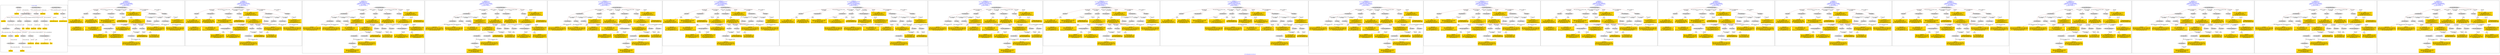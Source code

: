 digraph n0 {
fontcolor="blue"
remincross="true"
label="s19-s-indianapolis-artworks.xml"
subgraph cluster_0 {
label="1-correct model"
n2[style="filled",color="white",fillcolor="lightgray",label="E12_Production1"];
n3[style="filled",color="white",fillcolor="lightgray",label="E21_Person1"];
n4[style="filled",color="white",fillcolor="lightgray",label="E52_Time-Span4"];
n5[style="filled",color="white",fillcolor="lightgray",label="E69_Death1"];
n6[style="filled",color="white",fillcolor="lightgray",label="E74_Group1"];
n7[style="filled",color="white",fillcolor="lightgray",label="E82_Actor_Appellation1"];
n8[style="filled",color="white",fillcolor="lightgray",label="E67_Birth1"];
n9[shape="plaintext",style="filled",fillcolor="gold",label="artist_uri"];
n10[style="filled",color="white",fillcolor="lightgray",label="E22_Man-Made_Object1"];
n11[style="filled",color="white",fillcolor="lightgray",label="E35_Title1"];
n12[style="filled",color="white",fillcolor="lightgray",label="E8_Acquisition1"];
n13[style="filled",color="white",fillcolor="lightgray",label="E55_Type1"];
n14[style="filled",color="white",fillcolor="lightgray",label="E54_Dimension1"];
n15[shape="plaintext",style="filled",fillcolor="gold",label="sourceURL"];
n16[style="filled",color="white",fillcolor="lightgray",label="E33_Linguistic_Object1"];
n17[style="filled",color="white",fillcolor="lightgray",label="E55_Type2"];
n18[shape="plaintext",style="filled",fillcolor="gold",label="provenance"];
n19[style="filled",color="white",fillcolor="lightgray",label="E33_Linguistic_Object2"];
n20[style="filled",color="white",fillcolor="lightgray",label="E55_Type3"];
n21[shape="plaintext",style="filled",fillcolor="gold",label="galleryLabel"];
n22[shape="plaintext",style="filled",fillcolor="gold",label="title"];
n23[style="filled",color="white",fillcolor="lightgray",label="E38_Image1"];
n24[shape="plaintext",style="filled",fillcolor="gold",label="imageURL"];
n25[style="filled",color="white",fillcolor="lightgray",label="E52_Time-Span1"];
n26[shape="plaintext",style="filled",fillcolor="gold",label="birthDate"];
n27[style="filled",color="white",fillcolor="lightgray",label="E52_Time-Span2"];
n28[shape="plaintext",style="filled",fillcolor="gold",label="deathDate"];
n29[shape="plaintext",style="filled",fillcolor="gold",label="creationDate"];
n30[shape="plaintext",style="filled",fillcolor="gold",label="dimensions"];
n31[shape="plaintext",style="filled",fillcolor="gold",label="material_URI"];
n32[shape="plaintext",style="filled",fillcolor="gold",label="materials"];
n33[shape="plaintext",style="filled",fillcolor="gold",label="provenance_type_uri"];
n34[shape="plaintext",style="filled",fillcolor="gold",label="galleryLabel_type_uri"];
n35[shape="plaintext",style="filled",fillcolor="gold",label="nationality_URI"];
n36[shape="plaintext",style="filled",fillcolor="gold",label="nationality"];
n37[shape="plaintext",style="filled",fillcolor="gold",label="artist_appellation_uri"];
n38[shape="plaintext",style="filled",fillcolor="gold",label="artist"];
n39[shape="plaintext",style="filled",fillcolor="gold",label="creditLine"];
}
subgraph cluster_1 {
label="candidate 0\nlink coherence:1.0\nnode coherence:1.0\nconfidence:0.5124176922184493\nmapping score:0.5531588385826204\ncost:29.99991\n-precision:0.5-recall:0.41"
n41[style="filled",color="white",fillcolor="lightgray",label="E12_Production1"];
n42[style="filled",color="white",fillcolor="lightgray",label="E21_Person1"];
n43[style="filled",color="white",fillcolor="lightgray",label="E52_Time-Span2"];
n44[style="filled",color="white",fillcolor="lightgray",label="E55_Type1"];
n45[style="filled",color="white",fillcolor="lightgray",label="E67_Birth1"];
n46[style="filled",color="white",fillcolor="lightgray",label="E74_Group1"];
n47[style="filled",color="white",fillcolor="lightgray",label="E82_Actor_Appellation1"];
n48[style="filled",color="white",fillcolor="lightgray",label="E22_Man-Made_Object1"];
n49[style="filled",color="white",fillcolor="lightgray",label="E30_Right1"];
n50[style="filled",color="white",fillcolor="lightgray",label="E35_Title1"];
n51[style="filled",color="white",fillcolor="lightgray",label="E40_Legal_Body1"];
n52[style="filled",color="white",fillcolor="lightgray",label="E54_Dimension1"];
n53[style="filled",color="white",fillcolor="lightgray",label="E55_Type2"];
n54[style="filled",color="white",fillcolor="lightgray",label="E52_Time-Span1"];
n55[shape="plaintext",style="filled",fillcolor="gold",label="provenance\n[E30_Right,P3_has_note,0.587]\n[E35_Title,label,0.217]\n[E40_Legal_Body,label,0.119]\n[E82_Actor_Appellation,label,0.077]"];
n56[shape="plaintext",style="filled",fillcolor="gold",label="dimensions\n[E54_Dimension,P3_has_note,0.786]\n[E82_Actor_Appellation,label,0.211]\n[E35_Title,label,0.003]\n[E29_Design_or_Procedure,P3_has_note,0.0]"];
n57[shape="plaintext",style="filled",fillcolor="gold",label="galleryLabel_type_uri\n[E55_Type,classLink,0.519]\n[E74_Group,classLink,0.481]"];
n58[shape="plaintext",style="filled",fillcolor="gold",label="provenance_type_uri\n[E55_Type,classLink,0.519]\n[E74_Group,classLink,0.481]"];
n59[shape="plaintext",style="filled",fillcolor="gold",label="artist\n[E82_Actor_Appellation,label,0.925]\n[E35_Title,label,0.042]\n[E30_Right,P3_has_note,0.033]\n[E22_Man-Made_Object,classLink,0.001]"];
n60[shape="plaintext",style="filled",fillcolor="gold",label="nationality_URI\n[E74_Group,classLink,0.788]\n[E74_Group,label,0.125]\n[E55_Type,classLink,0.086]"];
n61[shape="plaintext",style="filled",fillcolor="gold",label="sourceURL\n[E40_Legal_Body,label,0.489]\n[E30_Right,P3_has_note,0.347]\n[E82_Actor_Appellation,label,0.086]\n[E35_Title,label,0.078]"];
n62[shape="plaintext",style="filled",fillcolor="gold",label="deathDate\n[E52_Time-Span,P82b_end_of_the_end,0.461]\n[E52_Time-Span,P82_at_some_time_within,0.375]\n[E52_Time-Span,P82a_begin_of_the_begin,0.11]\n[E52_Time-Span,label,0.053]"];
n63[shape="plaintext",style="filled",fillcolor="gold",label="title\n[E35_Title,label,0.849]\n[E82_Actor_Appellation,label,0.101]\n[E30_Right,P3_has_note,0.047]\n[E22_Man-Made_Object,classLink,0.002]"];
n64[shape="plaintext",style="filled",fillcolor="gold",label="birthDate\n[E52_Time-Span,P82a_begin_of_the_begin,0.38]\n[E52_Time-Span,P82_at_some_time_within,0.344]\n[E52_Time-Span,P82b_end_of_the_end,0.172]\n[E52_Time-Span,label,0.104]"];
n65[shape="plaintext",style="filled",fillcolor="gold",label="galleryLabel\n[E35_Title,label,0.696]\n[E30_Right,P3_has_note,0.173]\n[E55_Type,label,0.07]\n[E82_Actor_Appellation,label,0.061]"];
n66[shape="plaintext",style="filled",fillcolor="gold",label="creationDate\n[E52_Time-Span,P82b_end_of_the_end,0.322]\n[E52_Time-Span,P82_at_some_time_within,0.314]\n[E52_Time-Span,P82a_begin_of_the_begin,0.276]\n[E52_Time-Span,label,0.088]"];
n67[shape="plaintext",style="filled",fillcolor="gold",label="material_URI\n[E55_Type,classLink,0.768]\n[E74_Group,classLink,0.231]\n[E55_Type,label,0.0]\n[E29_Design_or_Procedure,P3_has_note,0.0]"];
n68[shape="plaintext",style="filled",fillcolor="gold",label="artist_appellation_uri\n[E82_Actor_Appellation,classLink,0.886]\n[E21_Person,classLink,0.101]\n[E82_Actor_Appellation,label,0.013]\n[E30_Right,P3_has_note,0.0]"];
n69[shape="plaintext",style="filled",fillcolor="gold",label="artist_uri\n[E21_Person,classLink,0.51]\n[E82_Actor_Appellation,classLink,0.425]\n[E82_Actor_Appellation,label,0.064]\n[E35_Title,label,0.0]"];
n70[shape="plaintext",style="filled",fillcolor="gold",label="materials\n[E55_Type,label,0.5]\n[E29_Design_or_Procedure,P3_has_note,0.5]\n[E55_Type,classLink,0.0]\n[E82_Actor_Appellation,label,0.0]"];
n71[shape="plaintext",style="filled",fillcolor="gold",label="imageURL\n[E82_Actor_Appellation,label,0.983]\n[E54_Dimension,P3_has_note,0.017]\n[E22_Man-Made_Object,classLink,0.0]\n[E35_Title,label,0.0]"];
}
subgraph cluster_2 {
label="candidate 1\nlink coherence:1.0\nnode coherence:1.0\nconfidence:0.4612877209767266\nmapping score:0.5361155148353794\ncost:29.99991\n-precision:0.43-recall:0.35"
n73[style="filled",color="white",fillcolor="lightgray",label="E12_Production1"];
n74[style="filled",color="white",fillcolor="lightgray",label="E21_Person1"];
n75[style="filled",color="white",fillcolor="lightgray",label="E52_Time-Span2"];
n76[style="filled",color="white",fillcolor="lightgray",label="E55_Type1"];
n77[style="filled",color="white",fillcolor="lightgray",label="E67_Birth1"];
n78[style="filled",color="white",fillcolor="lightgray",label="E74_Group1"];
n79[style="filled",color="white",fillcolor="lightgray",label="E82_Actor_Appellation1"];
n80[style="filled",color="white",fillcolor="lightgray",label="E22_Man-Made_Object1"];
n81[style="filled",color="white",fillcolor="lightgray",label="E30_Right1"];
n82[style="filled",color="white",fillcolor="lightgray",label="E35_Title1"];
n83[style="filled",color="white",fillcolor="lightgray",label="E40_Legal_Body1"];
n84[style="filled",color="white",fillcolor="lightgray",label="E54_Dimension1"];
n85[style="filled",color="white",fillcolor="lightgray",label="E55_Type2"];
n86[style="filled",color="white",fillcolor="lightgray",label="E52_Time-Span1"];
n87[shape="plaintext",style="filled",fillcolor="gold",label="provenance\n[E30_Right,P3_has_note,0.587]\n[E35_Title,label,0.217]\n[E40_Legal_Body,label,0.119]\n[E82_Actor_Appellation,label,0.077]"];
n88[shape="plaintext",style="filled",fillcolor="gold",label="dimensions\n[E54_Dimension,P3_has_note,0.786]\n[E82_Actor_Appellation,label,0.211]\n[E35_Title,label,0.003]\n[E29_Design_or_Procedure,P3_has_note,0.0]"];
n89[shape="plaintext",style="filled",fillcolor="gold",label="provenance_type_uri\n[E55_Type,classLink,0.519]\n[E74_Group,classLink,0.481]"];
n90[shape="plaintext",style="filled",fillcolor="gold",label="galleryLabel_type_uri\n[E55_Type,classLink,0.519]\n[E74_Group,classLink,0.481]"];
n91[shape="plaintext",style="filled",fillcolor="gold",label="artist\n[E82_Actor_Appellation,label,0.925]\n[E35_Title,label,0.042]\n[E30_Right,P3_has_note,0.033]\n[E22_Man-Made_Object,classLink,0.001]"];
n92[shape="plaintext",style="filled",fillcolor="gold",label="nationality_URI\n[E74_Group,classLink,0.788]\n[E74_Group,label,0.125]\n[E55_Type,classLink,0.086]"];
n93[shape="plaintext",style="filled",fillcolor="gold",label="sourceURL\n[E40_Legal_Body,label,0.489]\n[E30_Right,P3_has_note,0.347]\n[E82_Actor_Appellation,label,0.086]\n[E35_Title,label,0.078]"];
n94[shape="plaintext",style="filled",fillcolor="gold",label="deathDate\n[E52_Time-Span,P82b_end_of_the_end,0.461]\n[E52_Time-Span,P82_at_some_time_within,0.375]\n[E52_Time-Span,P82a_begin_of_the_begin,0.11]\n[E52_Time-Span,label,0.053]"];
n95[shape="plaintext",style="filled",fillcolor="gold",label="title\n[E35_Title,label,0.849]\n[E82_Actor_Appellation,label,0.101]\n[E30_Right,P3_has_note,0.047]\n[E22_Man-Made_Object,classLink,0.002]"];
n96[shape="plaintext",style="filled",fillcolor="gold",label="birthDate\n[E52_Time-Span,P82a_begin_of_the_begin,0.38]\n[E52_Time-Span,P82_at_some_time_within,0.344]\n[E52_Time-Span,P82b_end_of_the_end,0.172]\n[E52_Time-Span,label,0.104]"];
n97[shape="plaintext",style="filled",fillcolor="gold",label="galleryLabel\n[E35_Title,label,0.696]\n[E30_Right,P3_has_note,0.173]\n[E55_Type,label,0.07]\n[E82_Actor_Appellation,label,0.061]"];
n98[shape="plaintext",style="filled",fillcolor="gold",label="creationDate\n[E52_Time-Span,P82b_end_of_the_end,0.322]\n[E52_Time-Span,P82_at_some_time_within,0.314]\n[E52_Time-Span,P82a_begin_of_the_begin,0.276]\n[E52_Time-Span,label,0.088]"];
n99[shape="plaintext",style="filled",fillcolor="gold",label="material_URI\n[E55_Type,classLink,0.768]\n[E74_Group,classLink,0.231]\n[E55_Type,label,0.0]\n[E29_Design_or_Procedure,P3_has_note,0.0]"];
n100[shape="plaintext",style="filled",fillcolor="gold",label="artist_uri\n[E21_Person,classLink,0.51]\n[E82_Actor_Appellation,classLink,0.425]\n[E82_Actor_Appellation,label,0.064]\n[E35_Title,label,0.0]"];
n101[shape="plaintext",style="filled",fillcolor="gold",label="artist_appellation_uri\n[E82_Actor_Appellation,classLink,0.886]\n[E21_Person,classLink,0.101]\n[E82_Actor_Appellation,label,0.013]\n[E30_Right,P3_has_note,0.0]"];
n102[shape="plaintext",style="filled",fillcolor="gold",label="materials\n[E55_Type,label,0.5]\n[E29_Design_or_Procedure,P3_has_note,0.5]\n[E55_Type,classLink,0.0]\n[E82_Actor_Appellation,label,0.0]"];
n103[shape="plaintext",style="filled",fillcolor="gold",label="imageURL\n[E82_Actor_Appellation,label,0.983]\n[E54_Dimension,P3_has_note,0.017]\n[E22_Man-Made_Object,classLink,0.0]\n[E35_Title,label,0.0]"];
}
subgraph cluster_3 {
label="candidate 10\nlink coherence:0.96875\nnode coherence:1.0\nconfidence:0.4567163131814369\nmapping score:0.5345917122369496\ncost:130.9999\n-precision:0.47-recall:0.41"
n105[style="filled",color="white",fillcolor="lightgray",label="E12_Production1"];
n106[style="filled",color="white",fillcolor="lightgray",label="E21_Person1"];
n107[style="filled",color="white",fillcolor="lightgray",label="E52_Time-Span2"];
n108[style="filled",color="white",fillcolor="lightgray",label="E55_Type1"];
n109[style="filled",color="white",fillcolor="lightgray",label="E67_Birth1"];
n110[style="filled",color="white",fillcolor="lightgray",label="E69_Death1"];
n111[style="filled",color="white",fillcolor="lightgray",label="E74_Group1"];
n112[style="filled",color="white",fillcolor="lightgray",label="E82_Actor_Appellation1"];
n113[style="filled",color="white",fillcolor="lightgray",label="E22_Man-Made_Object1"];
n114[style="filled",color="white",fillcolor="lightgray",label="E30_Right1"];
n115[style="filled",color="white",fillcolor="lightgray",label="E35_Title1"];
n116[style="filled",color="white",fillcolor="lightgray",label="E40_Legal_Body1"];
n117[style="filled",color="white",fillcolor="lightgray",label="E55_Type2"];
n118[style="filled",color="white",fillcolor="lightgray",label="E52_Time-Span1"];
n119[style="filled",color="white",fillcolor="lightgray",label="E52_Time-Span3"];
n120[style="filled",color="white",fillcolor="lightgray",label="E54_Dimension1"];
n121[shape="plaintext",style="filled",fillcolor="gold",label="provenance\n[E30_Right,P3_has_note,0.587]\n[E35_Title,label,0.217]\n[E40_Legal_Body,label,0.119]\n[E82_Actor_Appellation,label,0.077]"];
n122[shape="plaintext",style="filled",fillcolor="gold",label="dimensions\n[E54_Dimension,P3_has_note,0.786]\n[E82_Actor_Appellation,label,0.211]\n[E35_Title,label,0.003]\n[E29_Design_or_Procedure,P3_has_note,0.0]"];
n123[shape="plaintext",style="filled",fillcolor="gold",label="galleryLabel_type_uri\n[E55_Type,classLink,0.519]\n[E74_Group,classLink,0.481]"];
n124[shape="plaintext",style="filled",fillcolor="gold",label="provenance_type_uri\n[E55_Type,classLink,0.519]\n[E74_Group,classLink,0.481]"];
n125[shape="plaintext",style="filled",fillcolor="gold",label="artist\n[E82_Actor_Appellation,label,0.925]\n[E35_Title,label,0.042]\n[E30_Right,P3_has_note,0.033]\n[E22_Man-Made_Object,classLink,0.001]"];
n126[shape="plaintext",style="filled",fillcolor="gold",label="nationality_URI\n[E74_Group,classLink,0.788]\n[E74_Group,label,0.125]\n[E55_Type,classLink,0.086]"];
n127[shape="plaintext",style="filled",fillcolor="gold",label="sourceURL\n[E40_Legal_Body,label,0.489]\n[E30_Right,P3_has_note,0.347]\n[E82_Actor_Appellation,label,0.086]\n[E35_Title,label,0.078]"];
n128[shape="plaintext",style="filled",fillcolor="gold",label="creationDate\n[E52_Time-Span,P82b_end_of_the_end,0.322]\n[E52_Time-Span,P82_at_some_time_within,0.314]\n[E52_Time-Span,P82a_begin_of_the_begin,0.276]\n[E52_Time-Span,label,0.088]"];
n129[shape="plaintext",style="filled",fillcolor="gold",label="title\n[E35_Title,label,0.849]\n[E82_Actor_Appellation,label,0.101]\n[E30_Right,P3_has_note,0.047]\n[E22_Man-Made_Object,classLink,0.002]"];
n130[shape="plaintext",style="filled",fillcolor="gold",label="birthDate\n[E52_Time-Span,P82a_begin_of_the_begin,0.38]\n[E52_Time-Span,P82_at_some_time_within,0.344]\n[E52_Time-Span,P82b_end_of_the_end,0.172]\n[E52_Time-Span,label,0.104]"];
n131[shape="plaintext",style="filled",fillcolor="gold",label="galleryLabel\n[E35_Title,label,0.696]\n[E30_Right,P3_has_note,0.173]\n[E55_Type,label,0.07]\n[E82_Actor_Appellation,label,0.061]"];
n132[shape="plaintext",style="filled",fillcolor="gold",label="material_URI\n[E55_Type,classLink,0.768]\n[E74_Group,classLink,0.231]\n[E55_Type,label,0.0]\n[E29_Design_or_Procedure,P3_has_note,0.0]"];
n133[shape="plaintext",style="filled",fillcolor="gold",label="artist_uri\n[E21_Person,classLink,0.51]\n[E82_Actor_Appellation,classLink,0.425]\n[E82_Actor_Appellation,label,0.064]\n[E35_Title,label,0.0]"];
n134[shape="plaintext",style="filled",fillcolor="gold",label="artist_appellation_uri\n[E82_Actor_Appellation,classLink,0.886]\n[E21_Person,classLink,0.101]\n[E82_Actor_Appellation,label,0.013]\n[E30_Right,P3_has_note,0.0]"];
n135[shape="plaintext",style="filled",fillcolor="gold",label="deathDate\n[E52_Time-Span,P82b_end_of_the_end,0.461]\n[E52_Time-Span,P82_at_some_time_within,0.375]\n[E52_Time-Span,P82a_begin_of_the_begin,0.11]\n[E52_Time-Span,label,0.053]"];
n136[shape="plaintext",style="filled",fillcolor="gold",label="materials\n[E55_Type,label,0.5]\n[E29_Design_or_Procedure,P3_has_note,0.5]\n[E55_Type,classLink,0.0]\n[E82_Actor_Appellation,label,0.0]"];
n137[shape="plaintext",style="filled",fillcolor="gold",label="imageURL\n[E82_Actor_Appellation,label,0.983]\n[E54_Dimension,P3_has_note,0.017]\n[E22_Man-Made_Object,classLink,0.0]\n[E35_Title,label,0.0]"];
}
subgraph cluster_4 {
label="candidate 11\nlink coherence:0.96875\nnode coherence:1.0\nconfidence:0.4417761797609149\nmapping score:0.5296116677634423\ncost:130.9999\n-precision:0.47-recall:0.41"
n139[style="filled",color="white",fillcolor="lightgray",label="E12_Production1"];
n140[style="filled",color="white",fillcolor="lightgray",label="E21_Person1"];
n141[style="filled",color="white",fillcolor="lightgray",label="E52_Time-Span2"];
n142[style="filled",color="white",fillcolor="lightgray",label="E55_Type1"];
n143[style="filled",color="white",fillcolor="lightgray",label="E67_Birth1"];
n144[style="filled",color="white",fillcolor="lightgray",label="E69_Death1"];
n145[style="filled",color="white",fillcolor="lightgray",label="E74_Group1"];
n146[style="filled",color="white",fillcolor="lightgray",label="E82_Actor_Appellation1"];
n147[style="filled",color="white",fillcolor="lightgray",label="E22_Man-Made_Object1"];
n148[style="filled",color="white",fillcolor="lightgray",label="E30_Right1"];
n149[style="filled",color="white",fillcolor="lightgray",label="E35_Title1"];
n150[style="filled",color="white",fillcolor="lightgray",label="E40_Legal_Body1"];
n151[style="filled",color="white",fillcolor="lightgray",label="E55_Type2"];
n152[style="filled",color="white",fillcolor="lightgray",label="E52_Time-Span1"];
n153[style="filled",color="white",fillcolor="lightgray",label="E52_Time-Span3"];
n154[style="filled",color="white",fillcolor="lightgray",label="E54_Dimension1"];
n155[shape="plaintext",style="filled",fillcolor="gold",label="provenance\n[E30_Right,P3_has_note,0.587]\n[E35_Title,label,0.217]\n[E40_Legal_Body,label,0.119]\n[E82_Actor_Appellation,label,0.077]"];
n156[shape="plaintext",style="filled",fillcolor="gold",label="dimensions\n[E54_Dimension,P3_has_note,0.786]\n[E82_Actor_Appellation,label,0.211]\n[E35_Title,label,0.003]\n[E29_Design_or_Procedure,P3_has_note,0.0]"];
n157[shape="plaintext",style="filled",fillcolor="gold",label="galleryLabel_type_uri\n[E55_Type,classLink,0.519]\n[E74_Group,classLink,0.481]"];
n158[shape="plaintext",style="filled",fillcolor="gold",label="provenance_type_uri\n[E55_Type,classLink,0.519]\n[E74_Group,classLink,0.481]"];
n159[shape="plaintext",style="filled",fillcolor="gold",label="artist\n[E82_Actor_Appellation,label,0.925]\n[E35_Title,label,0.042]\n[E30_Right,P3_has_note,0.033]\n[E22_Man-Made_Object,classLink,0.001]"];
n160[shape="plaintext",style="filled",fillcolor="gold",label="nationality_URI\n[E74_Group,classLink,0.788]\n[E74_Group,label,0.125]\n[E55_Type,classLink,0.086]"];
n161[shape="plaintext",style="filled",fillcolor="gold",label="sourceURL\n[E40_Legal_Body,label,0.489]\n[E30_Right,P3_has_note,0.347]\n[E82_Actor_Appellation,label,0.086]\n[E35_Title,label,0.078]"];
n162[shape="plaintext",style="filled",fillcolor="gold",label="birthDate\n[E52_Time-Span,P82a_begin_of_the_begin,0.38]\n[E52_Time-Span,P82_at_some_time_within,0.344]\n[E52_Time-Span,P82b_end_of_the_end,0.172]\n[E52_Time-Span,label,0.104]"];
n163[shape="plaintext",style="filled",fillcolor="gold",label="title\n[E35_Title,label,0.849]\n[E82_Actor_Appellation,label,0.101]\n[E30_Right,P3_has_note,0.047]\n[E22_Man-Made_Object,classLink,0.002]"];
n164[shape="plaintext",style="filled",fillcolor="gold",label="creationDate\n[E52_Time-Span,P82b_end_of_the_end,0.322]\n[E52_Time-Span,P82_at_some_time_within,0.314]\n[E52_Time-Span,P82a_begin_of_the_begin,0.276]\n[E52_Time-Span,label,0.088]"];
n165[shape="plaintext",style="filled",fillcolor="gold",label="galleryLabel\n[E35_Title,label,0.696]\n[E30_Right,P3_has_note,0.173]\n[E55_Type,label,0.07]\n[E82_Actor_Appellation,label,0.061]"];
n166[shape="plaintext",style="filled",fillcolor="gold",label="material_URI\n[E55_Type,classLink,0.768]\n[E74_Group,classLink,0.231]\n[E55_Type,label,0.0]\n[E29_Design_or_Procedure,P3_has_note,0.0]"];
n167[shape="plaintext",style="filled",fillcolor="gold",label="artist_uri\n[E21_Person,classLink,0.51]\n[E82_Actor_Appellation,classLink,0.425]\n[E82_Actor_Appellation,label,0.064]\n[E35_Title,label,0.0]"];
n168[shape="plaintext",style="filled",fillcolor="gold",label="artist_appellation_uri\n[E82_Actor_Appellation,classLink,0.886]\n[E21_Person,classLink,0.101]\n[E82_Actor_Appellation,label,0.013]\n[E30_Right,P3_has_note,0.0]"];
n169[shape="plaintext",style="filled",fillcolor="gold",label="deathDate\n[E52_Time-Span,P82b_end_of_the_end,0.461]\n[E52_Time-Span,P82_at_some_time_within,0.375]\n[E52_Time-Span,P82a_begin_of_the_begin,0.11]\n[E52_Time-Span,label,0.053]"];
n170[shape="plaintext",style="filled",fillcolor="gold",label="materials\n[E55_Type,label,0.5]\n[E29_Design_or_Procedure,P3_has_note,0.5]\n[E55_Type,classLink,0.0]\n[E82_Actor_Appellation,label,0.0]"];
n171[shape="plaintext",style="filled",fillcolor="gold",label="imageURL\n[E82_Actor_Appellation,label,0.983]\n[E54_Dimension,P3_has_note,0.017]\n[E22_Man-Made_Object,classLink,0.0]\n[E35_Title,label,0.0]"];
}
subgraph cluster_5 {
label="candidate 12\nlink coherence:0.9666666666666667\nnode coherence:1.0\nconfidence:0.5124176922184493\nmapping score:0.5531588385826204\ncost:128.99992\n-precision:0.47-recall:0.38"
n173[style="filled",color="white",fillcolor="lightgray",label="E12_Production1"];
n174[style="filled",color="white",fillcolor="lightgray",label="E21_Person1"];
n175[style="filled",color="white",fillcolor="lightgray",label="E52_Time-Span2"];
n176[style="filled",color="white",fillcolor="lightgray",label="E55_Type1"];
n177[style="filled",color="white",fillcolor="lightgray",label="E67_Birth1"];
n178[style="filled",color="white",fillcolor="lightgray",label="E74_Group1"];
n179[style="filled",color="white",fillcolor="lightgray",label="E82_Actor_Appellation1"];
n180[style="filled",color="white",fillcolor="lightgray",label="E22_Man-Made_Object1"];
n181[style="filled",color="white",fillcolor="lightgray",label="E30_Right1"];
n182[style="filled",color="white",fillcolor="lightgray",label="E35_Title1"];
n183[style="filled",color="white",fillcolor="lightgray",label="E40_Legal_Body1"];
n184[style="filled",color="white",fillcolor="lightgray",label="E55_Type2"];
n185[style="filled",color="white",fillcolor="lightgray",label="E52_Time-Span1"];
n186[style="filled",color="white",fillcolor="lightgray",label="E54_Dimension1"];
n187[shape="plaintext",style="filled",fillcolor="gold",label="provenance\n[E30_Right,P3_has_note,0.587]\n[E35_Title,label,0.217]\n[E40_Legal_Body,label,0.119]\n[E82_Actor_Appellation,label,0.077]"];
n188[shape="plaintext",style="filled",fillcolor="gold",label="dimensions\n[E54_Dimension,P3_has_note,0.786]\n[E82_Actor_Appellation,label,0.211]\n[E35_Title,label,0.003]\n[E29_Design_or_Procedure,P3_has_note,0.0]"];
n189[shape="plaintext",style="filled",fillcolor="gold",label="galleryLabel_type_uri\n[E55_Type,classLink,0.519]\n[E74_Group,classLink,0.481]"];
n190[shape="plaintext",style="filled",fillcolor="gold",label="provenance_type_uri\n[E55_Type,classLink,0.519]\n[E74_Group,classLink,0.481]"];
n191[shape="plaintext",style="filled",fillcolor="gold",label="artist\n[E82_Actor_Appellation,label,0.925]\n[E35_Title,label,0.042]\n[E30_Right,P3_has_note,0.033]\n[E22_Man-Made_Object,classLink,0.001]"];
n192[shape="plaintext",style="filled",fillcolor="gold",label="nationality_URI\n[E74_Group,classLink,0.788]\n[E74_Group,label,0.125]\n[E55_Type,classLink,0.086]"];
n193[shape="plaintext",style="filled",fillcolor="gold",label="sourceURL\n[E40_Legal_Body,label,0.489]\n[E30_Right,P3_has_note,0.347]\n[E82_Actor_Appellation,label,0.086]\n[E35_Title,label,0.078]"];
n194[shape="plaintext",style="filled",fillcolor="gold",label="deathDate\n[E52_Time-Span,P82b_end_of_the_end,0.461]\n[E52_Time-Span,P82_at_some_time_within,0.375]\n[E52_Time-Span,P82a_begin_of_the_begin,0.11]\n[E52_Time-Span,label,0.053]"];
n195[shape="plaintext",style="filled",fillcolor="gold",label="title\n[E35_Title,label,0.849]\n[E82_Actor_Appellation,label,0.101]\n[E30_Right,P3_has_note,0.047]\n[E22_Man-Made_Object,classLink,0.002]"];
n196[shape="plaintext",style="filled",fillcolor="gold",label="birthDate\n[E52_Time-Span,P82a_begin_of_the_begin,0.38]\n[E52_Time-Span,P82_at_some_time_within,0.344]\n[E52_Time-Span,P82b_end_of_the_end,0.172]\n[E52_Time-Span,label,0.104]"];
n197[shape="plaintext",style="filled",fillcolor="gold",label="galleryLabel\n[E35_Title,label,0.696]\n[E30_Right,P3_has_note,0.173]\n[E55_Type,label,0.07]\n[E82_Actor_Appellation,label,0.061]"];
n198[shape="plaintext",style="filled",fillcolor="gold",label="creationDate\n[E52_Time-Span,P82b_end_of_the_end,0.322]\n[E52_Time-Span,P82_at_some_time_within,0.314]\n[E52_Time-Span,P82a_begin_of_the_begin,0.276]\n[E52_Time-Span,label,0.088]"];
n199[shape="plaintext",style="filled",fillcolor="gold",label="material_URI\n[E55_Type,classLink,0.768]\n[E74_Group,classLink,0.231]\n[E55_Type,label,0.0]\n[E29_Design_or_Procedure,P3_has_note,0.0]"];
n200[shape="plaintext",style="filled",fillcolor="gold",label="artist_appellation_uri\n[E82_Actor_Appellation,classLink,0.886]\n[E21_Person,classLink,0.101]\n[E82_Actor_Appellation,label,0.013]\n[E30_Right,P3_has_note,0.0]"];
n201[shape="plaintext",style="filled",fillcolor="gold",label="artist_uri\n[E21_Person,classLink,0.51]\n[E82_Actor_Appellation,classLink,0.425]\n[E82_Actor_Appellation,label,0.064]\n[E35_Title,label,0.0]"];
n202[shape="plaintext",style="filled",fillcolor="gold",label="materials\n[E55_Type,label,0.5]\n[E29_Design_or_Procedure,P3_has_note,0.5]\n[E55_Type,classLink,0.0]\n[E82_Actor_Appellation,label,0.0]"];
n203[shape="plaintext",style="filled",fillcolor="gold",label="imageURL\n[E82_Actor_Appellation,label,0.983]\n[E54_Dimension,P3_has_note,0.017]\n[E22_Man-Made_Object,classLink,0.0]\n[E35_Title,label,0.0]"];
}
subgraph cluster_6 {
label="candidate 13\nlink coherence:0.9666666666666667\nnode coherence:1.0\nconfidence:0.5124176922184493\nmapping score:0.5531588385826204\ncost:129.009912\n-precision:0.5-recall:0.41"
n205[style="filled",color="white",fillcolor="lightgray",label="E12_Production1"];
n206[style="filled",color="white",fillcolor="lightgray",label="E21_Person1"];
n207[style="filled",color="white",fillcolor="lightgray",label="E52_Time-Span2"];
n208[style="filled",color="white",fillcolor="lightgray",label="E55_Type1"];
n209[style="filled",color="white",fillcolor="lightgray",label="E67_Birth1"];
n210[style="filled",color="white",fillcolor="lightgray",label="E74_Group1"];
n211[style="filled",color="white",fillcolor="lightgray",label="E82_Actor_Appellation1"];
n212[style="filled",color="white",fillcolor="lightgray",label="E22_Man-Made_Object1"];
n213[style="filled",color="white",fillcolor="lightgray",label="E30_Right1"];
n214[style="filled",color="white",fillcolor="lightgray",label="E35_Title1"];
n215[style="filled",color="white",fillcolor="lightgray",label="E54_Dimension1"];
n216[style="filled",color="white",fillcolor="lightgray",label="E55_Type2"];
n217[style="filled",color="white",fillcolor="lightgray",label="E52_Time-Span1"];
n218[style="filled",color="white",fillcolor="lightgray",label="E40_Legal_Body1"];
n219[shape="plaintext",style="filled",fillcolor="gold",label="provenance\n[E30_Right,P3_has_note,0.587]\n[E35_Title,label,0.217]\n[E40_Legal_Body,label,0.119]\n[E82_Actor_Appellation,label,0.077]"];
n220[shape="plaintext",style="filled",fillcolor="gold",label="dimensions\n[E54_Dimension,P3_has_note,0.786]\n[E82_Actor_Appellation,label,0.211]\n[E35_Title,label,0.003]\n[E29_Design_or_Procedure,P3_has_note,0.0]"];
n221[shape="plaintext",style="filled",fillcolor="gold",label="galleryLabel_type_uri\n[E55_Type,classLink,0.519]\n[E74_Group,classLink,0.481]"];
n222[shape="plaintext",style="filled",fillcolor="gold",label="provenance_type_uri\n[E55_Type,classLink,0.519]\n[E74_Group,classLink,0.481]"];
n223[shape="plaintext",style="filled",fillcolor="gold",label="artist\n[E82_Actor_Appellation,label,0.925]\n[E35_Title,label,0.042]\n[E30_Right,P3_has_note,0.033]\n[E22_Man-Made_Object,classLink,0.001]"];
n224[shape="plaintext",style="filled",fillcolor="gold",label="nationality_URI\n[E74_Group,classLink,0.788]\n[E74_Group,label,0.125]\n[E55_Type,classLink,0.086]"];
n225[shape="plaintext",style="filled",fillcolor="gold",label="sourceURL\n[E40_Legal_Body,label,0.489]\n[E30_Right,P3_has_note,0.347]\n[E82_Actor_Appellation,label,0.086]\n[E35_Title,label,0.078]"];
n226[shape="plaintext",style="filled",fillcolor="gold",label="deathDate\n[E52_Time-Span,P82b_end_of_the_end,0.461]\n[E52_Time-Span,P82_at_some_time_within,0.375]\n[E52_Time-Span,P82a_begin_of_the_begin,0.11]\n[E52_Time-Span,label,0.053]"];
n227[shape="plaintext",style="filled",fillcolor="gold",label="title\n[E35_Title,label,0.849]\n[E82_Actor_Appellation,label,0.101]\n[E30_Right,P3_has_note,0.047]\n[E22_Man-Made_Object,classLink,0.002]"];
n228[shape="plaintext",style="filled",fillcolor="gold",label="birthDate\n[E52_Time-Span,P82a_begin_of_the_begin,0.38]\n[E52_Time-Span,P82_at_some_time_within,0.344]\n[E52_Time-Span,P82b_end_of_the_end,0.172]\n[E52_Time-Span,label,0.104]"];
n229[shape="plaintext",style="filled",fillcolor="gold",label="galleryLabel\n[E35_Title,label,0.696]\n[E30_Right,P3_has_note,0.173]\n[E55_Type,label,0.07]\n[E82_Actor_Appellation,label,0.061]"];
n230[shape="plaintext",style="filled",fillcolor="gold",label="creationDate\n[E52_Time-Span,P82b_end_of_the_end,0.322]\n[E52_Time-Span,P82_at_some_time_within,0.314]\n[E52_Time-Span,P82a_begin_of_the_begin,0.276]\n[E52_Time-Span,label,0.088]"];
n231[shape="plaintext",style="filled",fillcolor="gold",label="material_URI\n[E55_Type,classLink,0.768]\n[E74_Group,classLink,0.231]\n[E55_Type,label,0.0]\n[E29_Design_or_Procedure,P3_has_note,0.0]"];
n232[shape="plaintext",style="filled",fillcolor="gold",label="artist_appellation_uri\n[E82_Actor_Appellation,classLink,0.886]\n[E21_Person,classLink,0.101]\n[E82_Actor_Appellation,label,0.013]\n[E30_Right,P3_has_note,0.0]"];
n233[shape="plaintext",style="filled",fillcolor="gold",label="artist_uri\n[E21_Person,classLink,0.51]\n[E82_Actor_Appellation,classLink,0.425]\n[E82_Actor_Appellation,label,0.064]\n[E35_Title,label,0.0]"];
n234[shape="plaintext",style="filled",fillcolor="gold",label="materials\n[E55_Type,label,0.5]\n[E29_Design_or_Procedure,P3_has_note,0.5]\n[E55_Type,classLink,0.0]\n[E82_Actor_Appellation,label,0.0]"];
n235[shape="plaintext",style="filled",fillcolor="gold",label="imageURL\n[E82_Actor_Appellation,label,0.983]\n[E54_Dimension,P3_has_note,0.017]\n[E22_Man-Made_Object,classLink,0.0]\n[E35_Title,label,0.0]"];
}
subgraph cluster_7 {
label="candidate 14\nlink coherence:0.9666666666666667\nnode coherence:1.0\nconfidence:0.5124176922184493\nmapping score:0.5531588385826204\ncost:129.009922\n-precision:0.47-recall:0.38"
n237[style="filled",color="white",fillcolor="lightgray",label="E12_Production1"];
n238[style="filled",color="white",fillcolor="lightgray",label="E21_Person1"];
n239[style="filled",color="white",fillcolor="lightgray",label="E52_Time-Span2"];
n240[style="filled",color="white",fillcolor="lightgray",label="E55_Type1"];
n241[style="filled",color="white",fillcolor="lightgray",label="E67_Birth1"];
n242[style="filled",color="white",fillcolor="lightgray",label="E74_Group1"];
n243[style="filled",color="white",fillcolor="lightgray",label="E22_Man-Made_Object1"];
n244[style="filled",color="white",fillcolor="lightgray",label="E30_Right1"];
n245[style="filled",color="white",fillcolor="lightgray",label="E35_Title1"];
n246[style="filled",color="white",fillcolor="lightgray",label="E40_Legal_Body1"];
n247[style="filled",color="white",fillcolor="lightgray",label="E54_Dimension1"];
n248[style="filled",color="white",fillcolor="lightgray",label="E55_Type2"];
n249[style="filled",color="white",fillcolor="lightgray",label="E52_Time-Span1"];
n250[style="filled",color="white",fillcolor="lightgray",label="E82_Actor_Appellation1"];
n251[shape="plaintext",style="filled",fillcolor="gold",label="provenance\n[E30_Right,P3_has_note,0.587]\n[E35_Title,label,0.217]\n[E40_Legal_Body,label,0.119]\n[E82_Actor_Appellation,label,0.077]"];
n252[shape="plaintext",style="filled",fillcolor="gold",label="dimensions\n[E54_Dimension,P3_has_note,0.786]\n[E82_Actor_Appellation,label,0.211]\n[E35_Title,label,0.003]\n[E29_Design_or_Procedure,P3_has_note,0.0]"];
n253[shape="plaintext",style="filled",fillcolor="gold",label="galleryLabel_type_uri\n[E55_Type,classLink,0.519]\n[E74_Group,classLink,0.481]"];
n254[shape="plaintext",style="filled",fillcolor="gold",label="provenance_type_uri\n[E55_Type,classLink,0.519]\n[E74_Group,classLink,0.481]"];
n255[shape="plaintext",style="filled",fillcolor="gold",label="artist\n[E82_Actor_Appellation,label,0.925]\n[E35_Title,label,0.042]\n[E30_Right,P3_has_note,0.033]\n[E22_Man-Made_Object,classLink,0.001]"];
n256[shape="plaintext",style="filled",fillcolor="gold",label="nationality_URI\n[E74_Group,classLink,0.788]\n[E74_Group,label,0.125]\n[E55_Type,classLink,0.086]"];
n257[shape="plaintext",style="filled",fillcolor="gold",label="sourceURL\n[E40_Legal_Body,label,0.489]\n[E30_Right,P3_has_note,0.347]\n[E82_Actor_Appellation,label,0.086]\n[E35_Title,label,0.078]"];
n258[shape="plaintext",style="filled",fillcolor="gold",label="deathDate\n[E52_Time-Span,P82b_end_of_the_end,0.461]\n[E52_Time-Span,P82_at_some_time_within,0.375]\n[E52_Time-Span,P82a_begin_of_the_begin,0.11]\n[E52_Time-Span,label,0.053]"];
n259[shape="plaintext",style="filled",fillcolor="gold",label="title\n[E35_Title,label,0.849]\n[E82_Actor_Appellation,label,0.101]\n[E30_Right,P3_has_note,0.047]\n[E22_Man-Made_Object,classLink,0.002]"];
n260[shape="plaintext",style="filled",fillcolor="gold",label="birthDate\n[E52_Time-Span,P82a_begin_of_the_begin,0.38]\n[E52_Time-Span,P82_at_some_time_within,0.344]\n[E52_Time-Span,P82b_end_of_the_end,0.172]\n[E52_Time-Span,label,0.104]"];
n261[shape="plaintext",style="filled",fillcolor="gold",label="galleryLabel\n[E35_Title,label,0.696]\n[E30_Right,P3_has_note,0.173]\n[E55_Type,label,0.07]\n[E82_Actor_Appellation,label,0.061]"];
n262[shape="plaintext",style="filled",fillcolor="gold",label="creationDate\n[E52_Time-Span,P82b_end_of_the_end,0.322]\n[E52_Time-Span,P82_at_some_time_within,0.314]\n[E52_Time-Span,P82a_begin_of_the_begin,0.276]\n[E52_Time-Span,label,0.088]"];
n263[shape="plaintext",style="filled",fillcolor="gold",label="material_URI\n[E55_Type,classLink,0.768]\n[E74_Group,classLink,0.231]\n[E55_Type,label,0.0]\n[E29_Design_or_Procedure,P3_has_note,0.0]"];
n264[shape="plaintext",style="filled",fillcolor="gold",label="artist_appellation_uri\n[E82_Actor_Appellation,classLink,0.886]\n[E21_Person,classLink,0.101]\n[E82_Actor_Appellation,label,0.013]\n[E30_Right,P3_has_note,0.0]"];
n265[shape="plaintext",style="filled",fillcolor="gold",label="artist_uri\n[E21_Person,classLink,0.51]\n[E82_Actor_Appellation,classLink,0.425]\n[E82_Actor_Appellation,label,0.064]\n[E35_Title,label,0.0]"];
n266[shape="plaintext",style="filled",fillcolor="gold",label="materials\n[E55_Type,label,0.5]\n[E29_Design_or_Procedure,P3_has_note,0.5]\n[E55_Type,classLink,0.0]\n[E82_Actor_Appellation,label,0.0]"];
n267[shape="plaintext",style="filled",fillcolor="gold",label="imageURL\n[E82_Actor_Appellation,label,0.983]\n[E54_Dimension,P3_has_note,0.017]\n[E22_Man-Made_Object,classLink,0.0]\n[E35_Title,label,0.0]"];
}
subgraph cluster_8 {
label="candidate 15\nlink coherence:0.9666666666666667\nnode coherence:1.0\nconfidence:0.4612877209767266\nmapping score:0.5361155148353794\ncost:128.99992\n-precision:0.4-recall:0.32"
n269[style="filled",color="white",fillcolor="lightgray",label="E12_Production1"];
n270[style="filled",color="white",fillcolor="lightgray",label="E21_Person1"];
n271[style="filled",color="white",fillcolor="lightgray",label="E52_Time-Span2"];
n272[style="filled",color="white",fillcolor="lightgray",label="E55_Type1"];
n273[style="filled",color="white",fillcolor="lightgray",label="E67_Birth1"];
n274[style="filled",color="white",fillcolor="lightgray",label="E74_Group1"];
n275[style="filled",color="white",fillcolor="lightgray",label="E82_Actor_Appellation1"];
n276[style="filled",color="white",fillcolor="lightgray",label="E22_Man-Made_Object1"];
n277[style="filled",color="white",fillcolor="lightgray",label="E30_Right1"];
n278[style="filled",color="white",fillcolor="lightgray",label="E35_Title1"];
n279[style="filled",color="white",fillcolor="lightgray",label="E40_Legal_Body1"];
n280[style="filled",color="white",fillcolor="lightgray",label="E55_Type2"];
n281[style="filled",color="white",fillcolor="lightgray",label="E52_Time-Span1"];
n282[style="filled",color="white",fillcolor="lightgray",label="E54_Dimension1"];
n283[shape="plaintext",style="filled",fillcolor="gold",label="provenance\n[E30_Right,P3_has_note,0.587]\n[E35_Title,label,0.217]\n[E40_Legal_Body,label,0.119]\n[E82_Actor_Appellation,label,0.077]"];
n284[shape="plaintext",style="filled",fillcolor="gold",label="dimensions\n[E54_Dimension,P3_has_note,0.786]\n[E82_Actor_Appellation,label,0.211]\n[E35_Title,label,0.003]\n[E29_Design_or_Procedure,P3_has_note,0.0]"];
n285[shape="plaintext",style="filled",fillcolor="gold",label="provenance_type_uri\n[E55_Type,classLink,0.519]\n[E74_Group,classLink,0.481]"];
n286[shape="plaintext",style="filled",fillcolor="gold",label="galleryLabel_type_uri\n[E55_Type,classLink,0.519]\n[E74_Group,classLink,0.481]"];
n287[shape="plaintext",style="filled",fillcolor="gold",label="artist\n[E82_Actor_Appellation,label,0.925]\n[E35_Title,label,0.042]\n[E30_Right,P3_has_note,0.033]\n[E22_Man-Made_Object,classLink,0.001]"];
n288[shape="plaintext",style="filled",fillcolor="gold",label="nationality_URI\n[E74_Group,classLink,0.788]\n[E74_Group,label,0.125]\n[E55_Type,classLink,0.086]"];
n289[shape="plaintext",style="filled",fillcolor="gold",label="sourceURL\n[E40_Legal_Body,label,0.489]\n[E30_Right,P3_has_note,0.347]\n[E82_Actor_Appellation,label,0.086]\n[E35_Title,label,0.078]"];
n290[shape="plaintext",style="filled",fillcolor="gold",label="deathDate\n[E52_Time-Span,P82b_end_of_the_end,0.461]\n[E52_Time-Span,P82_at_some_time_within,0.375]\n[E52_Time-Span,P82a_begin_of_the_begin,0.11]\n[E52_Time-Span,label,0.053]"];
n291[shape="plaintext",style="filled",fillcolor="gold",label="title\n[E35_Title,label,0.849]\n[E82_Actor_Appellation,label,0.101]\n[E30_Right,P3_has_note,0.047]\n[E22_Man-Made_Object,classLink,0.002]"];
n292[shape="plaintext",style="filled",fillcolor="gold",label="birthDate\n[E52_Time-Span,P82a_begin_of_the_begin,0.38]\n[E52_Time-Span,P82_at_some_time_within,0.344]\n[E52_Time-Span,P82b_end_of_the_end,0.172]\n[E52_Time-Span,label,0.104]"];
n293[shape="plaintext",style="filled",fillcolor="gold",label="galleryLabel\n[E35_Title,label,0.696]\n[E30_Right,P3_has_note,0.173]\n[E55_Type,label,0.07]\n[E82_Actor_Appellation,label,0.061]"];
n294[shape="plaintext",style="filled",fillcolor="gold",label="creationDate\n[E52_Time-Span,P82b_end_of_the_end,0.322]\n[E52_Time-Span,P82_at_some_time_within,0.314]\n[E52_Time-Span,P82a_begin_of_the_begin,0.276]\n[E52_Time-Span,label,0.088]"];
n295[shape="plaintext",style="filled",fillcolor="gold",label="material_URI\n[E55_Type,classLink,0.768]\n[E74_Group,classLink,0.231]\n[E55_Type,label,0.0]\n[E29_Design_or_Procedure,P3_has_note,0.0]"];
n296[shape="plaintext",style="filled",fillcolor="gold",label="artist_uri\n[E21_Person,classLink,0.51]\n[E82_Actor_Appellation,classLink,0.425]\n[E82_Actor_Appellation,label,0.064]\n[E35_Title,label,0.0]"];
n297[shape="plaintext",style="filled",fillcolor="gold",label="artist_appellation_uri\n[E82_Actor_Appellation,classLink,0.886]\n[E21_Person,classLink,0.101]\n[E82_Actor_Appellation,label,0.013]\n[E30_Right,P3_has_note,0.0]"];
n298[shape="plaintext",style="filled",fillcolor="gold",label="materials\n[E55_Type,label,0.5]\n[E29_Design_or_Procedure,P3_has_note,0.5]\n[E55_Type,classLink,0.0]\n[E82_Actor_Appellation,label,0.0]"];
n299[shape="plaintext",style="filled",fillcolor="gold",label="imageURL\n[E82_Actor_Appellation,label,0.983]\n[E54_Dimension,P3_has_note,0.017]\n[E22_Man-Made_Object,classLink,0.0]\n[E35_Title,label,0.0]"];
}
subgraph cluster_9 {
label="candidate 16\nlink coherence:0.9666666666666667\nnode coherence:1.0\nconfidence:0.4612877209767266\nmapping score:0.5361155148353794\ncost:129.009912\n-precision:0.43-recall:0.35"
n301[style="filled",color="white",fillcolor="lightgray",label="E12_Production1"];
n302[style="filled",color="white",fillcolor="lightgray",label="E21_Person1"];
n303[style="filled",color="white",fillcolor="lightgray",label="E52_Time-Span2"];
n304[style="filled",color="white",fillcolor="lightgray",label="E55_Type1"];
n305[style="filled",color="white",fillcolor="lightgray",label="E67_Birth1"];
n306[style="filled",color="white",fillcolor="lightgray",label="E74_Group1"];
n307[style="filled",color="white",fillcolor="lightgray",label="E82_Actor_Appellation1"];
n308[style="filled",color="white",fillcolor="lightgray",label="E22_Man-Made_Object1"];
n309[style="filled",color="white",fillcolor="lightgray",label="E30_Right1"];
n310[style="filled",color="white",fillcolor="lightgray",label="E35_Title1"];
n311[style="filled",color="white",fillcolor="lightgray",label="E54_Dimension1"];
n312[style="filled",color="white",fillcolor="lightgray",label="E55_Type2"];
n313[style="filled",color="white",fillcolor="lightgray",label="E52_Time-Span1"];
n314[style="filled",color="white",fillcolor="lightgray",label="E40_Legal_Body1"];
n315[shape="plaintext",style="filled",fillcolor="gold",label="provenance\n[E30_Right,P3_has_note,0.587]\n[E35_Title,label,0.217]\n[E40_Legal_Body,label,0.119]\n[E82_Actor_Appellation,label,0.077]"];
n316[shape="plaintext",style="filled",fillcolor="gold",label="dimensions\n[E54_Dimension,P3_has_note,0.786]\n[E82_Actor_Appellation,label,0.211]\n[E35_Title,label,0.003]\n[E29_Design_or_Procedure,P3_has_note,0.0]"];
n317[shape="plaintext",style="filled",fillcolor="gold",label="provenance_type_uri\n[E55_Type,classLink,0.519]\n[E74_Group,classLink,0.481]"];
n318[shape="plaintext",style="filled",fillcolor="gold",label="galleryLabel_type_uri\n[E55_Type,classLink,0.519]\n[E74_Group,classLink,0.481]"];
n319[shape="plaintext",style="filled",fillcolor="gold",label="artist\n[E82_Actor_Appellation,label,0.925]\n[E35_Title,label,0.042]\n[E30_Right,P3_has_note,0.033]\n[E22_Man-Made_Object,classLink,0.001]"];
n320[shape="plaintext",style="filled",fillcolor="gold",label="nationality_URI\n[E74_Group,classLink,0.788]\n[E74_Group,label,0.125]\n[E55_Type,classLink,0.086]"];
n321[shape="plaintext",style="filled",fillcolor="gold",label="sourceURL\n[E40_Legal_Body,label,0.489]\n[E30_Right,P3_has_note,0.347]\n[E82_Actor_Appellation,label,0.086]\n[E35_Title,label,0.078]"];
n322[shape="plaintext",style="filled",fillcolor="gold",label="deathDate\n[E52_Time-Span,P82b_end_of_the_end,0.461]\n[E52_Time-Span,P82_at_some_time_within,0.375]\n[E52_Time-Span,P82a_begin_of_the_begin,0.11]\n[E52_Time-Span,label,0.053]"];
n323[shape="plaintext",style="filled",fillcolor="gold",label="title\n[E35_Title,label,0.849]\n[E82_Actor_Appellation,label,0.101]\n[E30_Right,P3_has_note,0.047]\n[E22_Man-Made_Object,classLink,0.002]"];
n324[shape="plaintext",style="filled",fillcolor="gold",label="birthDate\n[E52_Time-Span,P82a_begin_of_the_begin,0.38]\n[E52_Time-Span,P82_at_some_time_within,0.344]\n[E52_Time-Span,P82b_end_of_the_end,0.172]\n[E52_Time-Span,label,0.104]"];
n325[shape="plaintext",style="filled",fillcolor="gold",label="galleryLabel\n[E35_Title,label,0.696]\n[E30_Right,P3_has_note,0.173]\n[E55_Type,label,0.07]\n[E82_Actor_Appellation,label,0.061]"];
n326[shape="plaintext",style="filled",fillcolor="gold",label="creationDate\n[E52_Time-Span,P82b_end_of_the_end,0.322]\n[E52_Time-Span,P82_at_some_time_within,0.314]\n[E52_Time-Span,P82a_begin_of_the_begin,0.276]\n[E52_Time-Span,label,0.088]"];
n327[shape="plaintext",style="filled",fillcolor="gold",label="material_URI\n[E55_Type,classLink,0.768]\n[E74_Group,classLink,0.231]\n[E55_Type,label,0.0]\n[E29_Design_or_Procedure,P3_has_note,0.0]"];
n328[shape="plaintext",style="filled",fillcolor="gold",label="artist_uri\n[E21_Person,classLink,0.51]\n[E82_Actor_Appellation,classLink,0.425]\n[E82_Actor_Appellation,label,0.064]\n[E35_Title,label,0.0]"];
n329[shape="plaintext",style="filled",fillcolor="gold",label="artist_appellation_uri\n[E82_Actor_Appellation,classLink,0.886]\n[E21_Person,classLink,0.101]\n[E82_Actor_Appellation,label,0.013]\n[E30_Right,P3_has_note,0.0]"];
n330[shape="plaintext",style="filled",fillcolor="gold",label="materials\n[E55_Type,label,0.5]\n[E29_Design_or_Procedure,P3_has_note,0.5]\n[E55_Type,classLink,0.0]\n[E82_Actor_Appellation,label,0.0]"];
n331[shape="plaintext",style="filled",fillcolor="gold",label="imageURL\n[E82_Actor_Appellation,label,0.983]\n[E54_Dimension,P3_has_note,0.017]\n[E22_Man-Made_Object,classLink,0.0]\n[E35_Title,label,0.0]"];
}
subgraph cluster_10 {
label="candidate 17\nlink coherence:0.9666666666666667\nnode coherence:1.0\nconfidence:0.4612877209767266\nmapping score:0.5361155148353794\ncost:129.009922\n-precision:0.4-recall:0.32"
n333[style="filled",color="white",fillcolor="lightgray",label="E12_Production1"];
n334[style="filled",color="white",fillcolor="lightgray",label="E21_Person1"];
n335[style="filled",color="white",fillcolor="lightgray",label="E52_Time-Span2"];
n336[style="filled",color="white",fillcolor="lightgray",label="E55_Type1"];
n337[style="filled",color="white",fillcolor="lightgray",label="E67_Birth1"];
n338[style="filled",color="white",fillcolor="lightgray",label="E74_Group1"];
n339[style="filled",color="white",fillcolor="lightgray",label="E22_Man-Made_Object1"];
n340[style="filled",color="white",fillcolor="lightgray",label="E30_Right1"];
n341[style="filled",color="white",fillcolor="lightgray",label="E35_Title1"];
n342[style="filled",color="white",fillcolor="lightgray",label="E40_Legal_Body1"];
n343[style="filled",color="white",fillcolor="lightgray",label="E54_Dimension1"];
n344[style="filled",color="white",fillcolor="lightgray",label="E55_Type2"];
n345[style="filled",color="white",fillcolor="lightgray",label="E52_Time-Span1"];
n346[style="filled",color="white",fillcolor="lightgray",label="E82_Actor_Appellation1"];
n347[shape="plaintext",style="filled",fillcolor="gold",label="provenance\n[E30_Right,P3_has_note,0.587]\n[E35_Title,label,0.217]\n[E40_Legal_Body,label,0.119]\n[E82_Actor_Appellation,label,0.077]"];
n348[shape="plaintext",style="filled",fillcolor="gold",label="dimensions\n[E54_Dimension,P3_has_note,0.786]\n[E82_Actor_Appellation,label,0.211]\n[E35_Title,label,0.003]\n[E29_Design_or_Procedure,P3_has_note,0.0]"];
n349[shape="plaintext",style="filled",fillcolor="gold",label="provenance_type_uri\n[E55_Type,classLink,0.519]\n[E74_Group,classLink,0.481]"];
n350[shape="plaintext",style="filled",fillcolor="gold",label="galleryLabel_type_uri\n[E55_Type,classLink,0.519]\n[E74_Group,classLink,0.481]"];
n351[shape="plaintext",style="filled",fillcolor="gold",label="artist\n[E82_Actor_Appellation,label,0.925]\n[E35_Title,label,0.042]\n[E30_Right,P3_has_note,0.033]\n[E22_Man-Made_Object,classLink,0.001]"];
n352[shape="plaintext",style="filled",fillcolor="gold",label="nationality_URI\n[E74_Group,classLink,0.788]\n[E74_Group,label,0.125]\n[E55_Type,classLink,0.086]"];
n353[shape="plaintext",style="filled",fillcolor="gold",label="sourceURL\n[E40_Legal_Body,label,0.489]\n[E30_Right,P3_has_note,0.347]\n[E82_Actor_Appellation,label,0.086]\n[E35_Title,label,0.078]"];
n354[shape="plaintext",style="filled",fillcolor="gold",label="deathDate\n[E52_Time-Span,P82b_end_of_the_end,0.461]\n[E52_Time-Span,P82_at_some_time_within,0.375]\n[E52_Time-Span,P82a_begin_of_the_begin,0.11]\n[E52_Time-Span,label,0.053]"];
n355[shape="plaintext",style="filled",fillcolor="gold",label="title\n[E35_Title,label,0.849]\n[E82_Actor_Appellation,label,0.101]\n[E30_Right,P3_has_note,0.047]\n[E22_Man-Made_Object,classLink,0.002]"];
n356[shape="plaintext",style="filled",fillcolor="gold",label="birthDate\n[E52_Time-Span,P82a_begin_of_the_begin,0.38]\n[E52_Time-Span,P82_at_some_time_within,0.344]\n[E52_Time-Span,P82b_end_of_the_end,0.172]\n[E52_Time-Span,label,0.104]"];
n357[shape="plaintext",style="filled",fillcolor="gold",label="galleryLabel\n[E35_Title,label,0.696]\n[E30_Right,P3_has_note,0.173]\n[E55_Type,label,0.07]\n[E82_Actor_Appellation,label,0.061]"];
n358[shape="plaintext",style="filled",fillcolor="gold",label="creationDate\n[E52_Time-Span,P82b_end_of_the_end,0.322]\n[E52_Time-Span,P82_at_some_time_within,0.314]\n[E52_Time-Span,P82a_begin_of_the_begin,0.276]\n[E52_Time-Span,label,0.088]"];
n359[shape="plaintext",style="filled",fillcolor="gold",label="material_URI\n[E55_Type,classLink,0.768]\n[E74_Group,classLink,0.231]\n[E55_Type,label,0.0]\n[E29_Design_or_Procedure,P3_has_note,0.0]"];
n360[shape="plaintext",style="filled",fillcolor="gold",label="artist_uri\n[E21_Person,classLink,0.51]\n[E82_Actor_Appellation,classLink,0.425]\n[E82_Actor_Appellation,label,0.064]\n[E35_Title,label,0.0]"];
n361[shape="plaintext",style="filled",fillcolor="gold",label="artist_appellation_uri\n[E82_Actor_Appellation,classLink,0.886]\n[E21_Person,classLink,0.101]\n[E82_Actor_Appellation,label,0.013]\n[E30_Right,P3_has_note,0.0]"];
n362[shape="plaintext",style="filled",fillcolor="gold",label="materials\n[E55_Type,label,0.5]\n[E29_Design_or_Procedure,P3_has_note,0.5]\n[E55_Type,classLink,0.0]\n[E82_Actor_Appellation,label,0.0]"];
n363[shape="plaintext",style="filled",fillcolor="gold",label="imageURL\n[E82_Actor_Appellation,label,0.983]\n[E54_Dimension,P3_has_note,0.017]\n[E22_Man-Made_Object,classLink,0.0]\n[E35_Title,label,0.0]"];
}
subgraph cluster_11 {
label="candidate 18\nlink coherence:0.9666666666666667\nnode coherence:1.0\nconfidence:0.46128771866875257\nmapping score:0.5361155140660547\ncost:128.99992\n-precision:0.4-recall:0.32"
n365[style="filled",color="white",fillcolor="lightgray",label="E12_Production1"];
n366[style="filled",color="white",fillcolor="lightgray",label="E21_Person1"];
n367[style="filled",color="white",fillcolor="lightgray",label="E52_Time-Span2"];
n368[style="filled",color="white",fillcolor="lightgray",label="E55_Type1"];
n369[style="filled",color="white",fillcolor="lightgray",label="E67_Birth1"];
n370[style="filled",color="white",fillcolor="lightgray",label="E74_Group1"];
n371[style="filled",color="white",fillcolor="lightgray",label="E82_Actor_Appellation1"];
n372[style="filled",color="white",fillcolor="lightgray",label="E22_Man-Made_Object1"];
n373[style="filled",color="white",fillcolor="lightgray",label="E30_Right1"];
n374[style="filled",color="white",fillcolor="lightgray",label="E35_Title1"];
n375[style="filled",color="white",fillcolor="lightgray",label="E40_Legal_Body1"];
n376[style="filled",color="white",fillcolor="lightgray",label="E55_Type2"];
n377[style="filled",color="white",fillcolor="lightgray",label="E52_Time-Span1"];
n378[style="filled",color="white",fillcolor="lightgray",label="E54_Dimension1"];
n379[shape="plaintext",style="filled",fillcolor="gold",label="provenance\n[E30_Right,P3_has_note,0.587]\n[E35_Title,label,0.217]\n[E40_Legal_Body,label,0.119]\n[E82_Actor_Appellation,label,0.077]"];
n380[shape="plaintext",style="filled",fillcolor="gold",label="dimensions\n[E54_Dimension,P3_has_note,0.786]\n[E82_Actor_Appellation,label,0.211]\n[E35_Title,label,0.003]\n[E29_Design_or_Procedure,P3_has_note,0.0]"];
n381[shape="plaintext",style="filled",fillcolor="gold",label="galleryLabel_type_uri\n[E55_Type,classLink,0.519]\n[E74_Group,classLink,0.481]"];
n382[shape="plaintext",style="filled",fillcolor="gold",label="provenance_type_uri\n[E55_Type,classLink,0.519]\n[E74_Group,classLink,0.481]"];
n383[shape="plaintext",style="filled",fillcolor="gold",label="artist\n[E82_Actor_Appellation,label,0.925]\n[E35_Title,label,0.042]\n[E30_Right,P3_has_note,0.033]\n[E22_Man-Made_Object,classLink,0.001]"];
n384[shape="plaintext",style="filled",fillcolor="gold",label="nationality_URI\n[E74_Group,classLink,0.788]\n[E74_Group,label,0.125]\n[E55_Type,classLink,0.086]"];
n385[shape="plaintext",style="filled",fillcolor="gold",label="sourceURL\n[E40_Legal_Body,label,0.489]\n[E30_Right,P3_has_note,0.347]\n[E82_Actor_Appellation,label,0.086]\n[E35_Title,label,0.078]"];
n386[shape="plaintext",style="filled",fillcolor="gold",label="deathDate\n[E52_Time-Span,P82b_end_of_the_end,0.461]\n[E52_Time-Span,P82_at_some_time_within,0.375]\n[E52_Time-Span,P82a_begin_of_the_begin,0.11]\n[E52_Time-Span,label,0.053]"];
n387[shape="plaintext",style="filled",fillcolor="gold",label="title\n[E35_Title,label,0.849]\n[E82_Actor_Appellation,label,0.101]\n[E30_Right,P3_has_note,0.047]\n[E22_Man-Made_Object,classLink,0.002]"];
n388[shape="plaintext",style="filled",fillcolor="gold",label="birthDate\n[E52_Time-Span,P82a_begin_of_the_begin,0.38]\n[E52_Time-Span,P82_at_some_time_within,0.344]\n[E52_Time-Span,P82b_end_of_the_end,0.172]\n[E52_Time-Span,label,0.104]"];
n389[shape="plaintext",style="filled",fillcolor="gold",label="galleryLabel\n[E35_Title,label,0.696]\n[E30_Right,P3_has_note,0.173]\n[E55_Type,label,0.07]\n[E82_Actor_Appellation,label,0.061]"];
n390[shape="plaintext",style="filled",fillcolor="gold",label="creationDate\n[E52_Time-Span,P82b_end_of_the_end,0.322]\n[E52_Time-Span,P82_at_some_time_within,0.314]\n[E52_Time-Span,P82a_begin_of_the_begin,0.276]\n[E52_Time-Span,label,0.088]"];
n391[shape="plaintext",style="filled",fillcolor="gold",label="material_URI\n[E55_Type,classLink,0.768]\n[E74_Group,classLink,0.231]\n[E55_Type,label,0.0]\n[E29_Design_or_Procedure,P3_has_note,0.0]"];
n392[shape="plaintext",style="filled",fillcolor="gold",label="artist_uri\n[E21_Person,classLink,0.51]\n[E82_Actor_Appellation,classLink,0.425]\n[E82_Actor_Appellation,label,0.064]\n[E35_Title,label,0.0]"];
n393[shape="plaintext",style="filled",fillcolor="gold",label="artist_appellation_uri\n[E82_Actor_Appellation,classLink,0.886]\n[E21_Person,classLink,0.101]\n[E82_Actor_Appellation,label,0.013]\n[E30_Right,P3_has_note,0.0]"];
n394[shape="plaintext",style="filled",fillcolor="gold",label="materials\n[E55_Type,label,0.5]\n[E29_Design_or_Procedure,P3_has_note,0.5]\n[E55_Type,classLink,0.0]\n[E82_Actor_Appellation,label,0.0]"];
n395[shape="plaintext",style="filled",fillcolor="gold",label="imageURL\n[E82_Actor_Appellation,label,0.983]\n[E54_Dimension,P3_has_note,0.017]\n[E22_Man-Made_Object,classLink,0.0]\n[E35_Title,label,0.0]"];
}
subgraph cluster_12 {
label="candidate 19\nlink coherence:0.9666666666666667\nnode coherence:1.0\nconfidence:0.46128771866875257\nmapping score:0.5361155140660547\ncost:129.009912\n-precision:0.43-recall:0.35"
n397[style="filled",color="white",fillcolor="lightgray",label="E12_Production1"];
n398[style="filled",color="white",fillcolor="lightgray",label="E21_Person1"];
n399[style="filled",color="white",fillcolor="lightgray",label="E52_Time-Span2"];
n400[style="filled",color="white",fillcolor="lightgray",label="E55_Type1"];
n401[style="filled",color="white",fillcolor="lightgray",label="E67_Birth1"];
n402[style="filled",color="white",fillcolor="lightgray",label="E74_Group1"];
n403[style="filled",color="white",fillcolor="lightgray",label="E82_Actor_Appellation1"];
n404[style="filled",color="white",fillcolor="lightgray",label="E22_Man-Made_Object1"];
n405[style="filled",color="white",fillcolor="lightgray",label="E30_Right1"];
n406[style="filled",color="white",fillcolor="lightgray",label="E35_Title1"];
n407[style="filled",color="white",fillcolor="lightgray",label="E54_Dimension1"];
n408[style="filled",color="white",fillcolor="lightgray",label="E55_Type2"];
n409[style="filled",color="white",fillcolor="lightgray",label="E52_Time-Span1"];
n410[style="filled",color="white",fillcolor="lightgray",label="E40_Legal_Body1"];
n411[shape="plaintext",style="filled",fillcolor="gold",label="provenance\n[E30_Right,P3_has_note,0.587]\n[E35_Title,label,0.217]\n[E40_Legal_Body,label,0.119]\n[E82_Actor_Appellation,label,0.077]"];
n412[shape="plaintext",style="filled",fillcolor="gold",label="dimensions\n[E54_Dimension,P3_has_note,0.786]\n[E82_Actor_Appellation,label,0.211]\n[E35_Title,label,0.003]\n[E29_Design_or_Procedure,P3_has_note,0.0]"];
n413[shape="plaintext",style="filled",fillcolor="gold",label="galleryLabel_type_uri\n[E55_Type,classLink,0.519]\n[E74_Group,classLink,0.481]"];
n414[shape="plaintext",style="filled",fillcolor="gold",label="provenance_type_uri\n[E55_Type,classLink,0.519]\n[E74_Group,classLink,0.481]"];
n415[shape="plaintext",style="filled",fillcolor="gold",label="artist\n[E82_Actor_Appellation,label,0.925]\n[E35_Title,label,0.042]\n[E30_Right,P3_has_note,0.033]\n[E22_Man-Made_Object,classLink,0.001]"];
n416[shape="plaintext",style="filled",fillcolor="gold",label="nationality_URI\n[E74_Group,classLink,0.788]\n[E74_Group,label,0.125]\n[E55_Type,classLink,0.086]"];
n417[shape="plaintext",style="filled",fillcolor="gold",label="sourceURL\n[E40_Legal_Body,label,0.489]\n[E30_Right,P3_has_note,0.347]\n[E82_Actor_Appellation,label,0.086]\n[E35_Title,label,0.078]"];
n418[shape="plaintext",style="filled",fillcolor="gold",label="deathDate\n[E52_Time-Span,P82b_end_of_the_end,0.461]\n[E52_Time-Span,P82_at_some_time_within,0.375]\n[E52_Time-Span,P82a_begin_of_the_begin,0.11]\n[E52_Time-Span,label,0.053]"];
n419[shape="plaintext",style="filled",fillcolor="gold",label="title\n[E35_Title,label,0.849]\n[E82_Actor_Appellation,label,0.101]\n[E30_Right,P3_has_note,0.047]\n[E22_Man-Made_Object,classLink,0.002]"];
n420[shape="plaintext",style="filled",fillcolor="gold",label="birthDate\n[E52_Time-Span,P82a_begin_of_the_begin,0.38]\n[E52_Time-Span,P82_at_some_time_within,0.344]\n[E52_Time-Span,P82b_end_of_the_end,0.172]\n[E52_Time-Span,label,0.104]"];
n421[shape="plaintext",style="filled",fillcolor="gold",label="galleryLabel\n[E35_Title,label,0.696]\n[E30_Right,P3_has_note,0.173]\n[E55_Type,label,0.07]\n[E82_Actor_Appellation,label,0.061]"];
n422[shape="plaintext",style="filled",fillcolor="gold",label="creationDate\n[E52_Time-Span,P82b_end_of_the_end,0.322]\n[E52_Time-Span,P82_at_some_time_within,0.314]\n[E52_Time-Span,P82a_begin_of_the_begin,0.276]\n[E52_Time-Span,label,0.088]"];
n423[shape="plaintext",style="filled",fillcolor="gold",label="material_URI\n[E55_Type,classLink,0.768]\n[E74_Group,classLink,0.231]\n[E55_Type,label,0.0]\n[E29_Design_or_Procedure,P3_has_note,0.0]"];
n424[shape="plaintext",style="filled",fillcolor="gold",label="artist_uri\n[E21_Person,classLink,0.51]\n[E82_Actor_Appellation,classLink,0.425]\n[E82_Actor_Appellation,label,0.064]\n[E35_Title,label,0.0]"];
n425[shape="plaintext",style="filled",fillcolor="gold",label="artist_appellation_uri\n[E82_Actor_Appellation,classLink,0.886]\n[E21_Person,classLink,0.101]\n[E82_Actor_Appellation,label,0.013]\n[E30_Right,P3_has_note,0.0]"];
n426[shape="plaintext",style="filled",fillcolor="gold",label="materials\n[E55_Type,label,0.5]\n[E29_Design_or_Procedure,P3_has_note,0.5]\n[E55_Type,classLink,0.0]\n[E82_Actor_Appellation,label,0.0]"];
n427[shape="plaintext",style="filled",fillcolor="gold",label="imageURL\n[E82_Actor_Appellation,label,0.983]\n[E54_Dimension,P3_has_note,0.017]\n[E22_Man-Made_Object,classLink,0.0]\n[E35_Title,label,0.0]"];
}
subgraph cluster_13 {
label="candidate 2\nlink coherence:1.0\nnode coherence:1.0\nconfidence:0.46128771866875257\nmapping score:0.5361155140660547\ncost:29.99991\n-precision:0.43-recall:0.35"
n429[style="filled",color="white",fillcolor="lightgray",label="E12_Production1"];
n430[style="filled",color="white",fillcolor="lightgray",label="E21_Person1"];
n431[style="filled",color="white",fillcolor="lightgray",label="E52_Time-Span2"];
n432[style="filled",color="white",fillcolor="lightgray",label="E55_Type1"];
n433[style="filled",color="white",fillcolor="lightgray",label="E67_Birth1"];
n434[style="filled",color="white",fillcolor="lightgray",label="E74_Group1"];
n435[style="filled",color="white",fillcolor="lightgray",label="E82_Actor_Appellation1"];
n436[style="filled",color="white",fillcolor="lightgray",label="E22_Man-Made_Object1"];
n437[style="filled",color="white",fillcolor="lightgray",label="E30_Right1"];
n438[style="filled",color="white",fillcolor="lightgray",label="E35_Title1"];
n439[style="filled",color="white",fillcolor="lightgray",label="E40_Legal_Body1"];
n440[style="filled",color="white",fillcolor="lightgray",label="E54_Dimension1"];
n441[style="filled",color="white",fillcolor="lightgray",label="E55_Type2"];
n442[style="filled",color="white",fillcolor="lightgray",label="E52_Time-Span1"];
n443[shape="plaintext",style="filled",fillcolor="gold",label="provenance\n[E30_Right,P3_has_note,0.587]\n[E35_Title,label,0.217]\n[E40_Legal_Body,label,0.119]\n[E82_Actor_Appellation,label,0.077]"];
n444[shape="plaintext",style="filled",fillcolor="gold",label="dimensions\n[E54_Dimension,P3_has_note,0.786]\n[E82_Actor_Appellation,label,0.211]\n[E35_Title,label,0.003]\n[E29_Design_or_Procedure,P3_has_note,0.0]"];
n445[shape="plaintext",style="filled",fillcolor="gold",label="galleryLabel_type_uri\n[E55_Type,classLink,0.519]\n[E74_Group,classLink,0.481]"];
n446[shape="plaintext",style="filled",fillcolor="gold",label="provenance_type_uri\n[E55_Type,classLink,0.519]\n[E74_Group,classLink,0.481]"];
n447[shape="plaintext",style="filled",fillcolor="gold",label="artist\n[E82_Actor_Appellation,label,0.925]\n[E35_Title,label,0.042]\n[E30_Right,P3_has_note,0.033]\n[E22_Man-Made_Object,classLink,0.001]"];
n448[shape="plaintext",style="filled",fillcolor="gold",label="nationality_URI\n[E74_Group,classLink,0.788]\n[E74_Group,label,0.125]\n[E55_Type,classLink,0.086]"];
n449[shape="plaintext",style="filled",fillcolor="gold",label="sourceURL\n[E40_Legal_Body,label,0.489]\n[E30_Right,P3_has_note,0.347]\n[E82_Actor_Appellation,label,0.086]\n[E35_Title,label,0.078]"];
n450[shape="plaintext",style="filled",fillcolor="gold",label="deathDate\n[E52_Time-Span,P82b_end_of_the_end,0.461]\n[E52_Time-Span,P82_at_some_time_within,0.375]\n[E52_Time-Span,P82a_begin_of_the_begin,0.11]\n[E52_Time-Span,label,0.053]"];
n451[shape="plaintext",style="filled",fillcolor="gold",label="title\n[E35_Title,label,0.849]\n[E82_Actor_Appellation,label,0.101]\n[E30_Right,P3_has_note,0.047]\n[E22_Man-Made_Object,classLink,0.002]"];
n452[shape="plaintext",style="filled",fillcolor="gold",label="birthDate\n[E52_Time-Span,P82a_begin_of_the_begin,0.38]\n[E52_Time-Span,P82_at_some_time_within,0.344]\n[E52_Time-Span,P82b_end_of_the_end,0.172]\n[E52_Time-Span,label,0.104]"];
n453[shape="plaintext",style="filled",fillcolor="gold",label="galleryLabel\n[E35_Title,label,0.696]\n[E30_Right,P3_has_note,0.173]\n[E55_Type,label,0.07]\n[E82_Actor_Appellation,label,0.061]"];
n454[shape="plaintext",style="filled",fillcolor="gold",label="creationDate\n[E52_Time-Span,P82b_end_of_the_end,0.322]\n[E52_Time-Span,P82_at_some_time_within,0.314]\n[E52_Time-Span,P82a_begin_of_the_begin,0.276]\n[E52_Time-Span,label,0.088]"];
n455[shape="plaintext",style="filled",fillcolor="gold",label="material_URI\n[E55_Type,classLink,0.768]\n[E74_Group,classLink,0.231]\n[E55_Type,label,0.0]\n[E29_Design_or_Procedure,P3_has_note,0.0]"];
n456[shape="plaintext",style="filled",fillcolor="gold",label="artist_uri\n[E21_Person,classLink,0.51]\n[E82_Actor_Appellation,classLink,0.425]\n[E82_Actor_Appellation,label,0.064]\n[E35_Title,label,0.0]"];
n457[shape="plaintext",style="filled",fillcolor="gold",label="artist_appellation_uri\n[E82_Actor_Appellation,classLink,0.886]\n[E21_Person,classLink,0.101]\n[E82_Actor_Appellation,label,0.013]\n[E30_Right,P3_has_note,0.0]"];
n458[shape="plaintext",style="filled",fillcolor="gold",label="materials\n[E55_Type,label,0.5]\n[E29_Design_or_Procedure,P3_has_note,0.5]\n[E55_Type,classLink,0.0]\n[E82_Actor_Appellation,label,0.0]"];
n459[shape="plaintext",style="filled",fillcolor="gold",label="imageURL\n[E82_Actor_Appellation,label,0.983]\n[E54_Dimension,P3_has_note,0.017]\n[E22_Man-Made_Object,classLink,0.0]\n[E35_Title,label,0.0]"];
}
subgraph cluster_14 {
label="candidate 3\nlink coherence:1.0\nnode coherence:1.0\nconfidence:0.456911656991965\nmapping score:0.5346568268404589\ncost:29.99991\n-precision:0.47-recall:0.38"
n461[style="filled",color="white",fillcolor="lightgray",label="E12_Production1"];
n462[style="filled",color="white",fillcolor="lightgray",label="E21_Person1"];
n463[style="filled",color="white",fillcolor="lightgray",label="E52_Time-Span2"];
n464[style="filled",color="white",fillcolor="lightgray",label="E55_Type1"];
n465[style="filled",color="white",fillcolor="lightgray",label="E67_Birth1"];
n466[style="filled",color="white",fillcolor="lightgray",label="E74_Group1"];
n467[style="filled",color="white",fillcolor="lightgray",label="E82_Actor_Appellation1"];
n468[style="filled",color="white",fillcolor="lightgray",label="E22_Man-Made_Object1"];
n469[style="filled",color="white",fillcolor="lightgray",label="E30_Right1"];
n470[style="filled",color="white",fillcolor="lightgray",label="E35_Title1"];
n471[style="filled",color="white",fillcolor="lightgray",label="E40_Legal_Body1"];
n472[style="filled",color="white",fillcolor="lightgray",label="E54_Dimension1"];
n473[style="filled",color="white",fillcolor="lightgray",label="E55_Type2"];
n474[style="filled",color="white",fillcolor="lightgray",label="E52_Time-Span1"];
n475[shape="plaintext",style="filled",fillcolor="gold",label="provenance\n[E30_Right,P3_has_note,0.587]\n[E35_Title,label,0.217]\n[E40_Legal_Body,label,0.119]\n[E82_Actor_Appellation,label,0.077]"];
n476[shape="plaintext",style="filled",fillcolor="gold",label="dimensions\n[E54_Dimension,P3_has_note,0.786]\n[E82_Actor_Appellation,label,0.211]\n[E35_Title,label,0.003]\n[E29_Design_or_Procedure,P3_has_note,0.0]"];
n477[shape="plaintext",style="filled",fillcolor="gold",label="galleryLabel_type_uri\n[E55_Type,classLink,0.519]\n[E74_Group,classLink,0.481]"];
n478[shape="plaintext",style="filled",fillcolor="gold",label="provenance_type_uri\n[E55_Type,classLink,0.519]\n[E74_Group,classLink,0.481]"];
n479[shape="plaintext",style="filled",fillcolor="gold",label="artist\n[E82_Actor_Appellation,label,0.925]\n[E35_Title,label,0.042]\n[E30_Right,P3_has_note,0.033]\n[E22_Man-Made_Object,classLink,0.001]"];
n480[shape="plaintext",style="filled",fillcolor="gold",label="nationality_URI\n[E74_Group,classLink,0.788]\n[E74_Group,label,0.125]\n[E55_Type,classLink,0.086]"];
n481[shape="plaintext",style="filled",fillcolor="gold",label="sourceURL\n[E40_Legal_Body,label,0.489]\n[E30_Right,P3_has_note,0.347]\n[E82_Actor_Appellation,label,0.086]\n[E35_Title,label,0.078]"];
n482[shape="plaintext",style="filled",fillcolor="gold",label="deathDate\n[E52_Time-Span,P82b_end_of_the_end,0.461]\n[E52_Time-Span,P82_at_some_time_within,0.375]\n[E52_Time-Span,P82a_begin_of_the_begin,0.11]\n[E52_Time-Span,label,0.053]"];
n483[shape="plaintext",style="filled",fillcolor="gold",label="title\n[E35_Title,label,0.849]\n[E82_Actor_Appellation,label,0.101]\n[E30_Right,P3_has_note,0.047]\n[E22_Man-Made_Object,classLink,0.002]"];
n484[shape="plaintext",style="filled",fillcolor="gold",label="creationDate\n[E52_Time-Span,P82b_end_of_the_end,0.322]\n[E52_Time-Span,P82_at_some_time_within,0.314]\n[E52_Time-Span,P82a_begin_of_the_begin,0.276]\n[E52_Time-Span,label,0.088]"];
n485[shape="plaintext",style="filled",fillcolor="gold",label="galleryLabel\n[E35_Title,label,0.696]\n[E30_Right,P3_has_note,0.173]\n[E55_Type,label,0.07]\n[E82_Actor_Appellation,label,0.061]"];
n486[shape="plaintext",style="filled",fillcolor="gold",label="birthDate\n[E52_Time-Span,P82a_begin_of_the_begin,0.38]\n[E52_Time-Span,P82_at_some_time_within,0.344]\n[E52_Time-Span,P82b_end_of_the_end,0.172]\n[E52_Time-Span,label,0.104]"];
n487[shape="plaintext",style="filled",fillcolor="gold",label="material_URI\n[E55_Type,classLink,0.768]\n[E74_Group,classLink,0.231]\n[E55_Type,label,0.0]\n[E29_Design_or_Procedure,P3_has_note,0.0]"];
n488[shape="plaintext",style="filled",fillcolor="gold",label="artist_uri\n[E21_Person,classLink,0.51]\n[E82_Actor_Appellation,classLink,0.425]\n[E82_Actor_Appellation,label,0.064]\n[E35_Title,label,0.0]"];
n489[shape="plaintext",style="filled",fillcolor="gold",label="artist_appellation_uri\n[E82_Actor_Appellation,classLink,0.886]\n[E21_Person,classLink,0.101]\n[E82_Actor_Appellation,label,0.013]\n[E30_Right,P3_has_note,0.0]"];
n490[shape="plaintext",style="filled",fillcolor="gold",label="materials\n[E55_Type,label,0.5]\n[E29_Design_or_Procedure,P3_has_note,0.5]\n[E55_Type,classLink,0.0]\n[E82_Actor_Appellation,label,0.0]"];
n491[shape="plaintext",style="filled",fillcolor="gold",label="imageURL\n[E82_Actor_Appellation,label,0.983]\n[E54_Dimension,P3_has_note,0.017]\n[E22_Man-Made_Object,classLink,0.0]\n[E35_Title,label,0.0]"];
}
subgraph cluster_15 {
label="candidate 4\nlink coherence:1.0\nnode coherence:1.0\nconfidence:0.4567163131814369\nmapping score:0.5345917122369496\ncost:29.99991\n-precision:0.43-recall:0.35"
n493[style="filled",color="white",fillcolor="lightgray",label="E12_Production1"];
n494[style="filled",color="white",fillcolor="lightgray",label="E21_Person1"];
n495[style="filled",color="white",fillcolor="lightgray",label="E52_Time-Span2"];
n496[style="filled",color="white",fillcolor="lightgray",label="E55_Type1"];
n497[style="filled",color="white",fillcolor="lightgray",label="E67_Birth1"];
n498[style="filled",color="white",fillcolor="lightgray",label="E74_Group1"];
n499[style="filled",color="white",fillcolor="lightgray",label="E82_Actor_Appellation1"];
n500[style="filled",color="white",fillcolor="lightgray",label="E22_Man-Made_Object1"];
n501[style="filled",color="white",fillcolor="lightgray",label="E30_Right1"];
n502[style="filled",color="white",fillcolor="lightgray",label="E35_Title1"];
n503[style="filled",color="white",fillcolor="lightgray",label="E40_Legal_Body1"];
n504[style="filled",color="white",fillcolor="lightgray",label="E54_Dimension1"];
n505[style="filled",color="white",fillcolor="lightgray",label="E55_Type2"];
n506[style="filled",color="white",fillcolor="lightgray",label="E52_Time-Span1"];
n507[shape="plaintext",style="filled",fillcolor="gold",label="provenance\n[E30_Right,P3_has_note,0.587]\n[E35_Title,label,0.217]\n[E40_Legal_Body,label,0.119]\n[E82_Actor_Appellation,label,0.077]"];
n508[shape="plaintext",style="filled",fillcolor="gold",label="dimensions\n[E54_Dimension,P3_has_note,0.786]\n[E82_Actor_Appellation,label,0.211]\n[E35_Title,label,0.003]\n[E29_Design_or_Procedure,P3_has_note,0.0]"];
n509[shape="plaintext",style="filled",fillcolor="gold",label="galleryLabel_type_uri\n[E55_Type,classLink,0.519]\n[E74_Group,classLink,0.481]"];
n510[shape="plaintext",style="filled",fillcolor="gold",label="provenance_type_uri\n[E55_Type,classLink,0.519]\n[E74_Group,classLink,0.481]"];
n511[shape="plaintext",style="filled",fillcolor="gold",label="artist\n[E82_Actor_Appellation,label,0.925]\n[E35_Title,label,0.042]\n[E30_Right,P3_has_note,0.033]\n[E22_Man-Made_Object,classLink,0.001]"];
n512[shape="plaintext",style="filled",fillcolor="gold",label="nationality_URI\n[E74_Group,classLink,0.788]\n[E74_Group,label,0.125]\n[E55_Type,classLink,0.086]"];
n513[shape="plaintext",style="filled",fillcolor="gold",label="sourceURL\n[E40_Legal_Body,label,0.489]\n[E30_Right,P3_has_note,0.347]\n[E82_Actor_Appellation,label,0.086]\n[E35_Title,label,0.078]"];
n514[shape="plaintext",style="filled",fillcolor="gold",label="creationDate\n[E52_Time-Span,P82b_end_of_the_end,0.322]\n[E52_Time-Span,P82_at_some_time_within,0.314]\n[E52_Time-Span,P82a_begin_of_the_begin,0.276]\n[E52_Time-Span,label,0.088]"];
n515[shape="plaintext",style="filled",fillcolor="gold",label="title\n[E35_Title,label,0.849]\n[E82_Actor_Appellation,label,0.101]\n[E30_Right,P3_has_note,0.047]\n[E22_Man-Made_Object,classLink,0.002]"];
n516[shape="plaintext",style="filled",fillcolor="gold",label="birthDate\n[E52_Time-Span,P82a_begin_of_the_begin,0.38]\n[E52_Time-Span,P82_at_some_time_within,0.344]\n[E52_Time-Span,P82b_end_of_the_end,0.172]\n[E52_Time-Span,label,0.104]"];
n517[shape="plaintext",style="filled",fillcolor="gold",label="galleryLabel\n[E35_Title,label,0.696]\n[E30_Right,P3_has_note,0.173]\n[E55_Type,label,0.07]\n[E82_Actor_Appellation,label,0.061]"];
n518[shape="plaintext",style="filled",fillcolor="gold",label="deathDate\n[E52_Time-Span,P82b_end_of_the_end,0.461]\n[E52_Time-Span,P82_at_some_time_within,0.375]\n[E52_Time-Span,P82a_begin_of_the_begin,0.11]\n[E52_Time-Span,label,0.053]"];
n519[shape="plaintext",style="filled",fillcolor="gold",label="material_URI\n[E55_Type,classLink,0.768]\n[E74_Group,classLink,0.231]\n[E55_Type,label,0.0]\n[E29_Design_or_Procedure,P3_has_note,0.0]"];
n520[shape="plaintext",style="filled",fillcolor="gold",label="artist_uri\n[E21_Person,classLink,0.51]\n[E82_Actor_Appellation,classLink,0.425]\n[E82_Actor_Appellation,label,0.064]\n[E35_Title,label,0.0]"];
n521[shape="plaintext",style="filled",fillcolor="gold",label="artist_appellation_uri\n[E82_Actor_Appellation,classLink,0.886]\n[E21_Person,classLink,0.101]\n[E82_Actor_Appellation,label,0.013]\n[E30_Right,P3_has_note,0.0]"];
n522[shape="plaintext",style="filled",fillcolor="gold",label="materials\n[E55_Type,label,0.5]\n[E29_Design_or_Procedure,P3_has_note,0.5]\n[E55_Type,classLink,0.0]\n[E82_Actor_Appellation,label,0.0]"];
n523[shape="plaintext",style="filled",fillcolor="gold",label="imageURL\n[E82_Actor_Appellation,label,0.983]\n[E54_Dimension,P3_has_note,0.017]\n[E22_Man-Made_Object,classLink,0.0]\n[E35_Title,label,0.0]"];
}
subgraph cluster_16 {
label="candidate 5\nlink coherence:1.0\nnode coherence:1.0\nconfidence:0.4417761797609149\nmapping score:0.5296116677634423\ncost:29.99991\n-precision:0.43-recall:0.35"
n525[style="filled",color="white",fillcolor="lightgray",label="E12_Production1"];
n526[style="filled",color="white",fillcolor="lightgray",label="E21_Person1"];
n527[style="filled",color="white",fillcolor="lightgray",label="E52_Time-Span2"];
n528[style="filled",color="white",fillcolor="lightgray",label="E55_Type1"];
n529[style="filled",color="white",fillcolor="lightgray",label="E67_Birth1"];
n530[style="filled",color="white",fillcolor="lightgray",label="E74_Group1"];
n531[style="filled",color="white",fillcolor="lightgray",label="E82_Actor_Appellation1"];
n532[style="filled",color="white",fillcolor="lightgray",label="E22_Man-Made_Object1"];
n533[style="filled",color="white",fillcolor="lightgray",label="E30_Right1"];
n534[style="filled",color="white",fillcolor="lightgray",label="E35_Title1"];
n535[style="filled",color="white",fillcolor="lightgray",label="E40_Legal_Body1"];
n536[style="filled",color="white",fillcolor="lightgray",label="E54_Dimension1"];
n537[style="filled",color="white",fillcolor="lightgray",label="E55_Type2"];
n538[style="filled",color="white",fillcolor="lightgray",label="E52_Time-Span1"];
n539[shape="plaintext",style="filled",fillcolor="gold",label="provenance\n[E30_Right,P3_has_note,0.587]\n[E35_Title,label,0.217]\n[E40_Legal_Body,label,0.119]\n[E82_Actor_Appellation,label,0.077]"];
n540[shape="plaintext",style="filled",fillcolor="gold",label="dimensions\n[E54_Dimension,P3_has_note,0.786]\n[E82_Actor_Appellation,label,0.211]\n[E35_Title,label,0.003]\n[E29_Design_or_Procedure,P3_has_note,0.0]"];
n541[shape="plaintext",style="filled",fillcolor="gold",label="galleryLabel_type_uri\n[E55_Type,classLink,0.519]\n[E74_Group,classLink,0.481]"];
n542[shape="plaintext",style="filled",fillcolor="gold",label="provenance_type_uri\n[E55_Type,classLink,0.519]\n[E74_Group,classLink,0.481]"];
n543[shape="plaintext",style="filled",fillcolor="gold",label="artist\n[E82_Actor_Appellation,label,0.925]\n[E35_Title,label,0.042]\n[E30_Right,P3_has_note,0.033]\n[E22_Man-Made_Object,classLink,0.001]"];
n544[shape="plaintext",style="filled",fillcolor="gold",label="nationality_URI\n[E74_Group,classLink,0.788]\n[E74_Group,label,0.125]\n[E55_Type,classLink,0.086]"];
n545[shape="plaintext",style="filled",fillcolor="gold",label="sourceURL\n[E40_Legal_Body,label,0.489]\n[E30_Right,P3_has_note,0.347]\n[E82_Actor_Appellation,label,0.086]\n[E35_Title,label,0.078]"];
n546[shape="plaintext",style="filled",fillcolor="gold",label="birthDate\n[E52_Time-Span,P82a_begin_of_the_begin,0.38]\n[E52_Time-Span,P82_at_some_time_within,0.344]\n[E52_Time-Span,P82b_end_of_the_end,0.172]\n[E52_Time-Span,label,0.104]"];
n547[shape="plaintext",style="filled",fillcolor="gold",label="title\n[E35_Title,label,0.849]\n[E82_Actor_Appellation,label,0.101]\n[E30_Right,P3_has_note,0.047]\n[E22_Man-Made_Object,classLink,0.002]"];
n548[shape="plaintext",style="filled",fillcolor="gold",label="creationDate\n[E52_Time-Span,P82b_end_of_the_end,0.322]\n[E52_Time-Span,P82_at_some_time_within,0.314]\n[E52_Time-Span,P82a_begin_of_the_begin,0.276]\n[E52_Time-Span,label,0.088]"];
n549[shape="plaintext",style="filled",fillcolor="gold",label="galleryLabel\n[E35_Title,label,0.696]\n[E30_Right,P3_has_note,0.173]\n[E55_Type,label,0.07]\n[E82_Actor_Appellation,label,0.061]"];
n550[shape="plaintext",style="filled",fillcolor="gold",label="deathDate\n[E52_Time-Span,P82b_end_of_the_end,0.461]\n[E52_Time-Span,P82_at_some_time_within,0.375]\n[E52_Time-Span,P82a_begin_of_the_begin,0.11]\n[E52_Time-Span,label,0.053]"];
n551[shape="plaintext",style="filled",fillcolor="gold",label="material_URI\n[E55_Type,classLink,0.768]\n[E74_Group,classLink,0.231]\n[E55_Type,label,0.0]\n[E29_Design_or_Procedure,P3_has_note,0.0]"];
n552[shape="plaintext",style="filled",fillcolor="gold",label="artist_uri\n[E21_Person,classLink,0.51]\n[E82_Actor_Appellation,classLink,0.425]\n[E82_Actor_Appellation,label,0.064]\n[E35_Title,label,0.0]"];
n553[shape="plaintext",style="filled",fillcolor="gold",label="artist_appellation_uri\n[E82_Actor_Appellation,classLink,0.886]\n[E21_Person,classLink,0.101]\n[E82_Actor_Appellation,label,0.013]\n[E30_Right,P3_has_note,0.0]"];
n554[shape="plaintext",style="filled",fillcolor="gold",label="materials\n[E55_Type,label,0.5]\n[E29_Design_or_Procedure,P3_has_note,0.5]\n[E55_Type,classLink,0.0]\n[E82_Actor_Appellation,label,0.0]"];
n555[shape="plaintext",style="filled",fillcolor="gold",label="imageURL\n[E82_Actor_Appellation,label,0.983]\n[E54_Dimension,P3_has_note,0.017]\n[E22_Man-Made_Object,classLink,0.0]\n[E35_Title,label,0.0]"];
}
subgraph cluster_17 {
label="candidate 6\nlink coherence:0.96875\nnode coherence:1.0\nconfidence:0.5124176922184493\nmapping score:0.5531588385826204\ncost:130.9999\n-precision:0.5-recall:0.43"
n557[style="filled",color="white",fillcolor="lightgray",label="E12_Production1"];
n558[style="filled",color="white",fillcolor="lightgray",label="E21_Person1"];
n559[style="filled",color="white",fillcolor="lightgray",label="E52_Time-Span2"];
n560[style="filled",color="white",fillcolor="lightgray",label="E55_Type1"];
n561[style="filled",color="white",fillcolor="lightgray",label="E67_Birth1"];
n562[style="filled",color="white",fillcolor="lightgray",label="E69_Death1"];
n563[style="filled",color="white",fillcolor="lightgray",label="E74_Group1"];
n564[style="filled",color="white",fillcolor="lightgray",label="E82_Actor_Appellation1"];
n565[style="filled",color="white",fillcolor="lightgray",label="E22_Man-Made_Object1"];
n566[style="filled",color="white",fillcolor="lightgray",label="E30_Right1"];
n567[style="filled",color="white",fillcolor="lightgray",label="E35_Title1"];
n568[style="filled",color="white",fillcolor="lightgray",label="E40_Legal_Body1"];
n569[style="filled",color="white",fillcolor="lightgray",label="E55_Type2"];
n570[style="filled",color="white",fillcolor="lightgray",label="E52_Time-Span1"];
n571[style="filled",color="white",fillcolor="lightgray",label="E52_Time-Span3"];
n572[style="filled",color="white",fillcolor="lightgray",label="E54_Dimension1"];
n573[shape="plaintext",style="filled",fillcolor="gold",label="provenance\n[E30_Right,P3_has_note,0.587]\n[E35_Title,label,0.217]\n[E40_Legal_Body,label,0.119]\n[E82_Actor_Appellation,label,0.077]"];
n574[shape="plaintext",style="filled",fillcolor="gold",label="dimensions\n[E54_Dimension,P3_has_note,0.786]\n[E82_Actor_Appellation,label,0.211]\n[E35_Title,label,0.003]\n[E29_Design_or_Procedure,P3_has_note,0.0]"];
n575[shape="plaintext",style="filled",fillcolor="gold",label="galleryLabel_type_uri\n[E55_Type,classLink,0.519]\n[E74_Group,classLink,0.481]"];
n576[shape="plaintext",style="filled",fillcolor="gold",label="provenance_type_uri\n[E55_Type,classLink,0.519]\n[E74_Group,classLink,0.481]"];
n577[shape="plaintext",style="filled",fillcolor="gold",label="artist\n[E82_Actor_Appellation,label,0.925]\n[E35_Title,label,0.042]\n[E30_Right,P3_has_note,0.033]\n[E22_Man-Made_Object,classLink,0.001]"];
n578[shape="plaintext",style="filled",fillcolor="gold",label="nationality_URI\n[E74_Group,classLink,0.788]\n[E74_Group,label,0.125]\n[E55_Type,classLink,0.086]"];
n579[shape="plaintext",style="filled",fillcolor="gold",label="sourceURL\n[E40_Legal_Body,label,0.489]\n[E30_Right,P3_has_note,0.347]\n[E82_Actor_Appellation,label,0.086]\n[E35_Title,label,0.078]"];
n580[shape="plaintext",style="filled",fillcolor="gold",label="deathDate\n[E52_Time-Span,P82b_end_of_the_end,0.461]\n[E52_Time-Span,P82_at_some_time_within,0.375]\n[E52_Time-Span,P82a_begin_of_the_begin,0.11]\n[E52_Time-Span,label,0.053]"];
n581[shape="plaintext",style="filled",fillcolor="gold",label="title\n[E35_Title,label,0.849]\n[E82_Actor_Appellation,label,0.101]\n[E30_Right,P3_has_note,0.047]\n[E22_Man-Made_Object,classLink,0.002]"];
n582[shape="plaintext",style="filled",fillcolor="gold",label="birthDate\n[E52_Time-Span,P82a_begin_of_the_begin,0.38]\n[E52_Time-Span,P82_at_some_time_within,0.344]\n[E52_Time-Span,P82b_end_of_the_end,0.172]\n[E52_Time-Span,label,0.104]"];
n583[shape="plaintext",style="filled",fillcolor="gold",label="galleryLabel\n[E35_Title,label,0.696]\n[E30_Right,P3_has_note,0.173]\n[E55_Type,label,0.07]\n[E82_Actor_Appellation,label,0.061]"];
n584[shape="plaintext",style="filled",fillcolor="gold",label="material_URI\n[E55_Type,classLink,0.768]\n[E74_Group,classLink,0.231]\n[E55_Type,label,0.0]\n[E29_Design_or_Procedure,P3_has_note,0.0]"];
n585[shape="plaintext",style="filled",fillcolor="gold",label="artist_appellation_uri\n[E82_Actor_Appellation,classLink,0.886]\n[E21_Person,classLink,0.101]\n[E82_Actor_Appellation,label,0.013]\n[E30_Right,P3_has_note,0.0]"];
n586[shape="plaintext",style="filled",fillcolor="gold",label="artist_uri\n[E21_Person,classLink,0.51]\n[E82_Actor_Appellation,classLink,0.425]\n[E82_Actor_Appellation,label,0.064]\n[E35_Title,label,0.0]"];
n587[shape="plaintext",style="filled",fillcolor="gold",label="creationDate\n[E52_Time-Span,P82b_end_of_the_end,0.322]\n[E52_Time-Span,P82_at_some_time_within,0.314]\n[E52_Time-Span,P82a_begin_of_the_begin,0.276]\n[E52_Time-Span,label,0.088]"];
n588[shape="plaintext",style="filled",fillcolor="gold",label="materials\n[E55_Type,label,0.5]\n[E29_Design_or_Procedure,P3_has_note,0.5]\n[E55_Type,classLink,0.0]\n[E82_Actor_Appellation,label,0.0]"];
n589[shape="plaintext",style="filled",fillcolor="gold",label="imageURL\n[E82_Actor_Appellation,label,0.983]\n[E54_Dimension,P3_has_note,0.017]\n[E22_Man-Made_Object,classLink,0.0]\n[E35_Title,label,0.0]"];
}
subgraph cluster_18 {
label="candidate 7\nlink coherence:0.96875\nnode coherence:1.0\nconfidence:0.4612877209767266\nmapping score:0.5361155148353794\ncost:130.9999\n-precision:0.44-recall:0.38"
n591[style="filled",color="white",fillcolor="lightgray",label="E12_Production1"];
n592[style="filled",color="white",fillcolor="lightgray",label="E21_Person1"];
n593[style="filled",color="white",fillcolor="lightgray",label="E52_Time-Span2"];
n594[style="filled",color="white",fillcolor="lightgray",label="E55_Type1"];
n595[style="filled",color="white",fillcolor="lightgray",label="E67_Birth1"];
n596[style="filled",color="white",fillcolor="lightgray",label="E69_Death1"];
n597[style="filled",color="white",fillcolor="lightgray",label="E74_Group1"];
n598[style="filled",color="white",fillcolor="lightgray",label="E82_Actor_Appellation1"];
n599[style="filled",color="white",fillcolor="lightgray",label="E22_Man-Made_Object1"];
n600[style="filled",color="white",fillcolor="lightgray",label="E30_Right1"];
n601[style="filled",color="white",fillcolor="lightgray",label="E35_Title1"];
n602[style="filled",color="white",fillcolor="lightgray",label="E40_Legal_Body1"];
n603[style="filled",color="white",fillcolor="lightgray",label="E55_Type2"];
n604[style="filled",color="white",fillcolor="lightgray",label="E52_Time-Span1"];
n605[style="filled",color="white",fillcolor="lightgray",label="E52_Time-Span3"];
n606[style="filled",color="white",fillcolor="lightgray",label="E54_Dimension1"];
n607[shape="plaintext",style="filled",fillcolor="gold",label="provenance\n[E30_Right,P3_has_note,0.587]\n[E35_Title,label,0.217]\n[E40_Legal_Body,label,0.119]\n[E82_Actor_Appellation,label,0.077]"];
n608[shape="plaintext",style="filled",fillcolor="gold",label="dimensions\n[E54_Dimension,P3_has_note,0.786]\n[E82_Actor_Appellation,label,0.211]\n[E35_Title,label,0.003]\n[E29_Design_or_Procedure,P3_has_note,0.0]"];
n609[shape="plaintext",style="filled",fillcolor="gold",label="provenance_type_uri\n[E55_Type,classLink,0.519]\n[E74_Group,classLink,0.481]"];
n610[shape="plaintext",style="filled",fillcolor="gold",label="galleryLabel_type_uri\n[E55_Type,classLink,0.519]\n[E74_Group,classLink,0.481]"];
n611[shape="plaintext",style="filled",fillcolor="gold",label="artist\n[E82_Actor_Appellation,label,0.925]\n[E35_Title,label,0.042]\n[E30_Right,P3_has_note,0.033]\n[E22_Man-Made_Object,classLink,0.001]"];
n612[shape="plaintext",style="filled",fillcolor="gold",label="nationality_URI\n[E74_Group,classLink,0.788]\n[E74_Group,label,0.125]\n[E55_Type,classLink,0.086]"];
n613[shape="plaintext",style="filled",fillcolor="gold",label="sourceURL\n[E40_Legal_Body,label,0.489]\n[E30_Right,P3_has_note,0.347]\n[E82_Actor_Appellation,label,0.086]\n[E35_Title,label,0.078]"];
n614[shape="plaintext",style="filled",fillcolor="gold",label="deathDate\n[E52_Time-Span,P82b_end_of_the_end,0.461]\n[E52_Time-Span,P82_at_some_time_within,0.375]\n[E52_Time-Span,P82a_begin_of_the_begin,0.11]\n[E52_Time-Span,label,0.053]"];
n615[shape="plaintext",style="filled",fillcolor="gold",label="title\n[E35_Title,label,0.849]\n[E82_Actor_Appellation,label,0.101]\n[E30_Right,P3_has_note,0.047]\n[E22_Man-Made_Object,classLink,0.002]"];
n616[shape="plaintext",style="filled",fillcolor="gold",label="birthDate\n[E52_Time-Span,P82a_begin_of_the_begin,0.38]\n[E52_Time-Span,P82_at_some_time_within,0.344]\n[E52_Time-Span,P82b_end_of_the_end,0.172]\n[E52_Time-Span,label,0.104]"];
n617[shape="plaintext",style="filled",fillcolor="gold",label="galleryLabel\n[E35_Title,label,0.696]\n[E30_Right,P3_has_note,0.173]\n[E55_Type,label,0.07]\n[E82_Actor_Appellation,label,0.061]"];
n618[shape="plaintext",style="filled",fillcolor="gold",label="material_URI\n[E55_Type,classLink,0.768]\n[E74_Group,classLink,0.231]\n[E55_Type,label,0.0]\n[E29_Design_or_Procedure,P3_has_note,0.0]"];
n619[shape="plaintext",style="filled",fillcolor="gold",label="artist_uri\n[E21_Person,classLink,0.51]\n[E82_Actor_Appellation,classLink,0.425]\n[E82_Actor_Appellation,label,0.064]\n[E35_Title,label,0.0]"];
n620[shape="plaintext",style="filled",fillcolor="gold",label="artist_appellation_uri\n[E82_Actor_Appellation,classLink,0.886]\n[E21_Person,classLink,0.101]\n[E82_Actor_Appellation,label,0.013]\n[E30_Right,P3_has_note,0.0]"];
n621[shape="plaintext",style="filled",fillcolor="gold",label="creationDate\n[E52_Time-Span,P82b_end_of_the_end,0.322]\n[E52_Time-Span,P82_at_some_time_within,0.314]\n[E52_Time-Span,P82a_begin_of_the_begin,0.276]\n[E52_Time-Span,label,0.088]"];
n622[shape="plaintext",style="filled",fillcolor="gold",label="materials\n[E55_Type,label,0.5]\n[E29_Design_or_Procedure,P3_has_note,0.5]\n[E55_Type,classLink,0.0]\n[E82_Actor_Appellation,label,0.0]"];
n623[shape="plaintext",style="filled",fillcolor="gold",label="imageURL\n[E82_Actor_Appellation,label,0.983]\n[E54_Dimension,P3_has_note,0.017]\n[E22_Man-Made_Object,classLink,0.0]\n[E35_Title,label,0.0]"];
}
subgraph cluster_19 {
label="candidate 8\nlink coherence:0.96875\nnode coherence:1.0\nconfidence:0.46128771866875257\nmapping score:0.5361155140660547\ncost:130.9999\n-precision:0.44-recall:0.38"
n625[style="filled",color="white",fillcolor="lightgray",label="E12_Production1"];
n626[style="filled",color="white",fillcolor="lightgray",label="E21_Person1"];
n627[style="filled",color="white",fillcolor="lightgray",label="E52_Time-Span2"];
n628[style="filled",color="white",fillcolor="lightgray",label="E55_Type1"];
n629[style="filled",color="white",fillcolor="lightgray",label="E67_Birth1"];
n630[style="filled",color="white",fillcolor="lightgray",label="E69_Death1"];
n631[style="filled",color="white",fillcolor="lightgray",label="E74_Group1"];
n632[style="filled",color="white",fillcolor="lightgray",label="E82_Actor_Appellation1"];
n633[style="filled",color="white",fillcolor="lightgray",label="E22_Man-Made_Object1"];
n634[style="filled",color="white",fillcolor="lightgray",label="E30_Right1"];
n635[style="filled",color="white",fillcolor="lightgray",label="E35_Title1"];
n636[style="filled",color="white",fillcolor="lightgray",label="E40_Legal_Body1"];
n637[style="filled",color="white",fillcolor="lightgray",label="E55_Type2"];
n638[style="filled",color="white",fillcolor="lightgray",label="E52_Time-Span1"];
n639[style="filled",color="white",fillcolor="lightgray",label="E52_Time-Span3"];
n640[style="filled",color="white",fillcolor="lightgray",label="E54_Dimension1"];
n641[shape="plaintext",style="filled",fillcolor="gold",label="provenance\n[E30_Right,P3_has_note,0.587]\n[E35_Title,label,0.217]\n[E40_Legal_Body,label,0.119]\n[E82_Actor_Appellation,label,0.077]"];
n642[shape="plaintext",style="filled",fillcolor="gold",label="dimensions\n[E54_Dimension,P3_has_note,0.786]\n[E82_Actor_Appellation,label,0.211]\n[E35_Title,label,0.003]\n[E29_Design_or_Procedure,P3_has_note,0.0]"];
n643[shape="plaintext",style="filled",fillcolor="gold",label="galleryLabel_type_uri\n[E55_Type,classLink,0.519]\n[E74_Group,classLink,0.481]"];
n644[shape="plaintext",style="filled",fillcolor="gold",label="provenance_type_uri\n[E55_Type,classLink,0.519]\n[E74_Group,classLink,0.481]"];
n645[shape="plaintext",style="filled",fillcolor="gold",label="artist\n[E82_Actor_Appellation,label,0.925]\n[E35_Title,label,0.042]\n[E30_Right,P3_has_note,0.033]\n[E22_Man-Made_Object,classLink,0.001]"];
n646[shape="plaintext",style="filled",fillcolor="gold",label="nationality_URI\n[E74_Group,classLink,0.788]\n[E74_Group,label,0.125]\n[E55_Type,classLink,0.086]"];
n647[shape="plaintext",style="filled",fillcolor="gold",label="sourceURL\n[E40_Legal_Body,label,0.489]\n[E30_Right,P3_has_note,0.347]\n[E82_Actor_Appellation,label,0.086]\n[E35_Title,label,0.078]"];
n648[shape="plaintext",style="filled",fillcolor="gold",label="deathDate\n[E52_Time-Span,P82b_end_of_the_end,0.461]\n[E52_Time-Span,P82_at_some_time_within,0.375]\n[E52_Time-Span,P82a_begin_of_the_begin,0.11]\n[E52_Time-Span,label,0.053]"];
n649[shape="plaintext",style="filled",fillcolor="gold",label="title\n[E35_Title,label,0.849]\n[E82_Actor_Appellation,label,0.101]\n[E30_Right,P3_has_note,0.047]\n[E22_Man-Made_Object,classLink,0.002]"];
n650[shape="plaintext",style="filled",fillcolor="gold",label="birthDate\n[E52_Time-Span,P82a_begin_of_the_begin,0.38]\n[E52_Time-Span,P82_at_some_time_within,0.344]\n[E52_Time-Span,P82b_end_of_the_end,0.172]\n[E52_Time-Span,label,0.104]"];
n651[shape="plaintext",style="filled",fillcolor="gold",label="galleryLabel\n[E35_Title,label,0.696]\n[E30_Right,P3_has_note,0.173]\n[E55_Type,label,0.07]\n[E82_Actor_Appellation,label,0.061]"];
n652[shape="plaintext",style="filled",fillcolor="gold",label="material_URI\n[E55_Type,classLink,0.768]\n[E74_Group,classLink,0.231]\n[E55_Type,label,0.0]\n[E29_Design_or_Procedure,P3_has_note,0.0]"];
n653[shape="plaintext",style="filled",fillcolor="gold",label="artist_uri\n[E21_Person,classLink,0.51]\n[E82_Actor_Appellation,classLink,0.425]\n[E82_Actor_Appellation,label,0.064]\n[E35_Title,label,0.0]"];
n654[shape="plaintext",style="filled",fillcolor="gold",label="artist_appellation_uri\n[E82_Actor_Appellation,classLink,0.886]\n[E21_Person,classLink,0.101]\n[E82_Actor_Appellation,label,0.013]\n[E30_Right,P3_has_note,0.0]"];
n655[shape="plaintext",style="filled",fillcolor="gold",label="creationDate\n[E52_Time-Span,P82b_end_of_the_end,0.322]\n[E52_Time-Span,P82_at_some_time_within,0.314]\n[E52_Time-Span,P82a_begin_of_the_begin,0.276]\n[E52_Time-Span,label,0.088]"];
n656[shape="plaintext",style="filled",fillcolor="gold",label="materials\n[E55_Type,label,0.5]\n[E29_Design_or_Procedure,P3_has_note,0.5]\n[E55_Type,classLink,0.0]\n[E82_Actor_Appellation,label,0.0]"];
n657[shape="plaintext",style="filled",fillcolor="gold",label="imageURL\n[E82_Actor_Appellation,label,0.983]\n[E54_Dimension,P3_has_note,0.017]\n[E22_Man-Made_Object,classLink,0.0]\n[E35_Title,label,0.0]"];
}
subgraph cluster_20 {
label="candidate 9\nlink coherence:0.96875\nnode coherence:1.0\nconfidence:0.456911656991965\nmapping score:0.5346568268404589\ncost:130.9999\n-precision:0.44-recall:0.38"
n659[style="filled",color="white",fillcolor="lightgray",label="E12_Production1"];
n660[style="filled",color="white",fillcolor="lightgray",label="E21_Person1"];
n661[style="filled",color="white",fillcolor="lightgray",label="E52_Time-Span2"];
n662[style="filled",color="white",fillcolor="lightgray",label="E55_Type1"];
n663[style="filled",color="white",fillcolor="lightgray",label="E67_Birth1"];
n664[style="filled",color="white",fillcolor="lightgray",label="E69_Death1"];
n665[style="filled",color="white",fillcolor="lightgray",label="E74_Group1"];
n666[style="filled",color="white",fillcolor="lightgray",label="E82_Actor_Appellation1"];
n667[style="filled",color="white",fillcolor="lightgray",label="E22_Man-Made_Object1"];
n668[style="filled",color="white",fillcolor="lightgray",label="E30_Right1"];
n669[style="filled",color="white",fillcolor="lightgray",label="E35_Title1"];
n670[style="filled",color="white",fillcolor="lightgray",label="E40_Legal_Body1"];
n671[style="filled",color="white",fillcolor="lightgray",label="E55_Type2"];
n672[style="filled",color="white",fillcolor="lightgray",label="E52_Time-Span1"];
n673[style="filled",color="white",fillcolor="lightgray",label="E52_Time-Span3"];
n674[style="filled",color="white",fillcolor="lightgray",label="E54_Dimension1"];
n675[shape="plaintext",style="filled",fillcolor="gold",label="provenance\n[E30_Right,P3_has_note,0.587]\n[E35_Title,label,0.217]\n[E40_Legal_Body,label,0.119]\n[E82_Actor_Appellation,label,0.077]"];
n676[shape="plaintext",style="filled",fillcolor="gold",label="dimensions\n[E54_Dimension,P3_has_note,0.786]\n[E82_Actor_Appellation,label,0.211]\n[E35_Title,label,0.003]\n[E29_Design_or_Procedure,P3_has_note,0.0]"];
n677[shape="plaintext",style="filled",fillcolor="gold",label="galleryLabel_type_uri\n[E55_Type,classLink,0.519]\n[E74_Group,classLink,0.481]"];
n678[shape="plaintext",style="filled",fillcolor="gold",label="provenance_type_uri\n[E55_Type,classLink,0.519]\n[E74_Group,classLink,0.481]"];
n679[shape="plaintext",style="filled",fillcolor="gold",label="artist\n[E82_Actor_Appellation,label,0.925]\n[E35_Title,label,0.042]\n[E30_Right,P3_has_note,0.033]\n[E22_Man-Made_Object,classLink,0.001]"];
n680[shape="plaintext",style="filled",fillcolor="gold",label="nationality_URI\n[E74_Group,classLink,0.788]\n[E74_Group,label,0.125]\n[E55_Type,classLink,0.086]"];
n681[shape="plaintext",style="filled",fillcolor="gold",label="sourceURL\n[E40_Legal_Body,label,0.489]\n[E30_Right,P3_has_note,0.347]\n[E82_Actor_Appellation,label,0.086]\n[E35_Title,label,0.078]"];
n682[shape="plaintext",style="filled",fillcolor="gold",label="deathDate\n[E52_Time-Span,P82b_end_of_the_end,0.461]\n[E52_Time-Span,P82_at_some_time_within,0.375]\n[E52_Time-Span,P82a_begin_of_the_begin,0.11]\n[E52_Time-Span,label,0.053]"];
n683[shape="plaintext",style="filled",fillcolor="gold",label="title\n[E35_Title,label,0.849]\n[E82_Actor_Appellation,label,0.101]\n[E30_Right,P3_has_note,0.047]\n[E22_Man-Made_Object,classLink,0.002]"];
n684[shape="plaintext",style="filled",fillcolor="gold",label="creationDate\n[E52_Time-Span,P82b_end_of_the_end,0.322]\n[E52_Time-Span,P82_at_some_time_within,0.314]\n[E52_Time-Span,P82a_begin_of_the_begin,0.276]\n[E52_Time-Span,label,0.088]"];
n685[shape="plaintext",style="filled",fillcolor="gold",label="galleryLabel\n[E35_Title,label,0.696]\n[E30_Right,P3_has_note,0.173]\n[E55_Type,label,0.07]\n[E82_Actor_Appellation,label,0.061]"];
n686[shape="plaintext",style="filled",fillcolor="gold",label="material_URI\n[E55_Type,classLink,0.768]\n[E74_Group,classLink,0.231]\n[E55_Type,label,0.0]\n[E29_Design_or_Procedure,P3_has_note,0.0]"];
n687[shape="plaintext",style="filled",fillcolor="gold",label="artist_uri\n[E21_Person,classLink,0.51]\n[E82_Actor_Appellation,classLink,0.425]\n[E82_Actor_Appellation,label,0.064]\n[E35_Title,label,0.0]"];
n688[shape="plaintext",style="filled",fillcolor="gold",label="artist_appellation_uri\n[E82_Actor_Appellation,classLink,0.886]\n[E21_Person,classLink,0.101]\n[E82_Actor_Appellation,label,0.013]\n[E30_Right,P3_has_note,0.0]"];
n689[shape="plaintext",style="filled",fillcolor="gold",label="birthDate\n[E52_Time-Span,P82a_begin_of_the_begin,0.38]\n[E52_Time-Span,P82_at_some_time_within,0.344]\n[E52_Time-Span,P82b_end_of_the_end,0.172]\n[E52_Time-Span,label,0.104]"];
n690[shape="plaintext",style="filled",fillcolor="gold",label="materials\n[E55_Type,label,0.5]\n[E29_Design_or_Procedure,P3_has_note,0.5]\n[E55_Type,classLink,0.0]\n[E82_Actor_Appellation,label,0.0]"];
n691[shape="plaintext",style="filled",fillcolor="gold",label="imageURL\n[E82_Actor_Appellation,label,0.983]\n[E54_Dimension,P3_has_note,0.017]\n[E22_Man-Made_Object,classLink,0.0]\n[E35_Title,label,0.0]"];
}
n2 -> n3[color="brown",fontcolor="black",label="P14_carried_out_by"]
n2 -> n4[color="brown",fontcolor="black",label="P4_has_time-span"]
n3 -> n5[color="brown",fontcolor="black",label="P100i_died_in"]
n3 -> n6[color="brown",fontcolor="black",label="P107i_is_current_or_former_member_of"]
n3 -> n7[color="brown",fontcolor="black",label="P131_is_identified_by"]
n3 -> n8[color="brown",fontcolor="black",label="P98i_was_born"]
n3 -> n9[color="brown",fontcolor="black",label="classLink"]
n10 -> n11[color="brown",fontcolor="black",label="P102_has_title"]
n10 -> n2[color="brown",fontcolor="black",label="P108i_was_produced_by"]
n10 -> n12[color="brown",fontcolor="black",label="P24i_changed_ownership_through"]
n10 -> n13[color="brown",fontcolor="black",label="P2_has_type"]
n10 -> n14[color="brown",fontcolor="black",label="P43_has_dimension"]
n10 -> n15[color="brown",fontcolor="black",label="classLink"]
n16 -> n10[color="brown",fontcolor="black",label="P129_is_about"]
n16 -> n17[color="brown",fontcolor="black",label="P2_has_type"]
n16 -> n18[color="brown",fontcolor="black",label="P3_has_note"]
n19 -> n10[color="brown",fontcolor="black",label="P129_is_about"]
n19 -> n20[color="brown",fontcolor="black",label="P2_has_type"]
n19 -> n21[color="brown",fontcolor="black",label="P3_has_note"]
n11 -> n22[color="brown",fontcolor="black",label="label"]
n23 -> n10[color="brown",fontcolor="black",label="P138_represents"]
n23 -> n24[color="brown",fontcolor="black",label="classLink"]
n25 -> n26[color="brown",fontcolor="black",label="P82_at_some_time_within"]
n27 -> n28[color="brown",fontcolor="black",label="P82_at_some_time_within"]
n4 -> n29[color="brown",fontcolor="black",label="P82_at_some_time_within"]
n14 -> n30[color="brown",fontcolor="black",label="P3_has_note"]
n13 -> n31[color="brown",fontcolor="black",label="classLink"]
n13 -> n32[color="brown",fontcolor="black",label="label"]
n17 -> n33[color="brown",fontcolor="black",label="classLink"]
n20 -> n34[color="brown",fontcolor="black",label="classLink"]
n8 -> n25[color="brown",fontcolor="black",label="P4_has_time-span"]
n5 -> n27[color="brown",fontcolor="black",label="P4_has_time-span"]
n6 -> n35[color="brown",fontcolor="black",label="classLink"]
n6 -> n36[color="brown",fontcolor="black",label="label"]
n7 -> n37[color="brown",fontcolor="black",label="classLink"]
n7 -> n38[color="brown",fontcolor="black",label="label"]
n12 -> n39[color="brown",fontcolor="black",label="P3_has_note"]
n41 -> n42[color="brown",fontcolor="black",label="P14_carried_out_by\nw=0.99999"]
n41 -> n43[color="brown",fontcolor="black",label="P4_has_time-span\nw=0.99999"]
n41 -> n44[color="brown",fontcolor="black",label="P32_used_general_technique\nw=0.99999"]
n42 -> n45[color="brown",fontcolor="black",label="P98i_was_born\nw=0.99999"]
n42 -> n46[color="brown",fontcolor="black",label="P107i_is_current_or_former_member_of\nw=1.0"]
n42 -> n47[color="brown",fontcolor="black",label="P131_is_identified_by\nw=0.99999"]
n48 -> n41[color="brown",fontcolor="black",label="P108i_was_produced_by\nw=0.99999"]
n48 -> n49[color="brown",fontcolor="black",label="P104_is_subject_to\nw=1.0"]
n48 -> n50[color="brown",fontcolor="black",label="P102_has_title\nw=0.99999"]
n48 -> n51[color="brown",fontcolor="black",label="P51_has_former_or_current_owner\nw=1.0"]
n48 -> n52[color="brown",fontcolor="black",label="P43_has_dimension\nw=0.99999"]
n48 -> n53[color="brown",fontcolor="black",label="P2_has_type\nw=1.0"]
n45 -> n54[color="brown",fontcolor="black",label="P4_has_time-span\nw=0.99999"]
n49 -> n55[color="brown",fontcolor="black",label="P3_has_note\nw=1.0"]
n52 -> n56[color="brown",fontcolor="black",label="P3_has_note\nw=1.0"]
n46 -> n57[color="brown",fontcolor="black",label="classLink\nw=1.0"]
n53 -> n58[color="brown",fontcolor="black",label="classLink\nw=1.0"]
n48 -> n59[color="brown",fontcolor="black",label="classLink\nw=1.0"]
n46 -> n60[color="brown",fontcolor="black",label="label\nw=1.0"]
n51 -> n61[color="brown",fontcolor="black",label="label\nw=1.0"]
n43 -> n62[color="brown",fontcolor="black",label="P82b_end_of_the_end\nw=1.0"]
n50 -> n63[color="brown",fontcolor="black",label="label\nw=1.0"]
n43 -> n64[color="brown",fontcolor="black",label="P82a_begin_of_the_begin\nw=1.0"]
n44 -> n65[color="brown",fontcolor="black",label="label\nw=1.0"]
n54 -> n66[color="brown",fontcolor="black",label="P82_at_some_time_within\nw=1.0"]
n44 -> n67[color="brown",fontcolor="black",label="classLink\nw=1.0"]
n47 -> n68[color="brown",fontcolor="black",label="classLink\nw=1.0"]
n42 -> n69[color="brown",fontcolor="black",label="classLink\nw=1.0"]
n53 -> n70[color="brown",fontcolor="black",label="label\nw=1.0"]
n47 -> n71[color="brown",fontcolor="black",label="label\nw=1.0"]
n73 -> n74[color="brown",fontcolor="black",label="P14_carried_out_by\nw=0.99999"]
n73 -> n75[color="brown",fontcolor="black",label="P4_has_time-span\nw=0.99999"]
n73 -> n76[color="brown",fontcolor="black",label="P32_used_general_technique\nw=0.99999"]
n74 -> n77[color="brown",fontcolor="black",label="P98i_was_born\nw=0.99999"]
n74 -> n78[color="brown",fontcolor="black",label="P107i_is_current_or_former_member_of\nw=1.0"]
n74 -> n79[color="brown",fontcolor="black",label="P131_is_identified_by\nw=0.99999"]
n80 -> n73[color="brown",fontcolor="black",label="P108i_was_produced_by\nw=0.99999"]
n80 -> n81[color="brown",fontcolor="black",label="P104_is_subject_to\nw=1.0"]
n80 -> n82[color="brown",fontcolor="black",label="P102_has_title\nw=0.99999"]
n80 -> n83[color="brown",fontcolor="black",label="P51_has_former_or_current_owner\nw=1.0"]
n80 -> n84[color="brown",fontcolor="black",label="P43_has_dimension\nw=0.99999"]
n80 -> n85[color="brown",fontcolor="black",label="P2_has_type\nw=1.0"]
n77 -> n86[color="brown",fontcolor="black",label="P4_has_time-span\nw=0.99999"]
n81 -> n87[color="brown",fontcolor="black",label="P3_has_note\nw=1.0"]
n84 -> n88[color="brown",fontcolor="black",label="P3_has_note\nw=1.0"]
n78 -> n89[color="brown",fontcolor="black",label="classLink\nw=1.0"]
n85 -> n90[color="brown",fontcolor="black",label="classLink\nw=1.0"]
n80 -> n91[color="brown",fontcolor="black",label="classLink\nw=1.0"]
n78 -> n92[color="brown",fontcolor="black",label="label\nw=1.0"]
n83 -> n93[color="brown",fontcolor="black",label="label\nw=1.0"]
n75 -> n94[color="brown",fontcolor="black",label="P82b_end_of_the_end\nw=1.0"]
n82 -> n95[color="brown",fontcolor="black",label="label\nw=1.0"]
n75 -> n96[color="brown",fontcolor="black",label="P82a_begin_of_the_begin\nw=1.0"]
n76 -> n97[color="brown",fontcolor="black",label="label\nw=1.0"]
n86 -> n98[color="brown",fontcolor="black",label="P82_at_some_time_within\nw=1.0"]
n76 -> n99[color="brown",fontcolor="black",label="classLink\nw=1.0"]
n79 -> n100[color="brown",fontcolor="black",label="classLink\nw=1.0"]
n74 -> n101[color="brown",fontcolor="black",label="classLink\nw=1.0"]
n85 -> n102[color="brown",fontcolor="black",label="label\nw=1.0"]
n79 -> n103[color="brown",fontcolor="black",label="label\nw=1.0"]
n105 -> n106[color="brown",fontcolor="black",label="P14_carried_out_by\nw=0.99999"]
n105 -> n107[color="brown",fontcolor="black",label="P4_has_time-span\nw=0.99999"]
n105 -> n108[color="brown",fontcolor="black",label="P32_used_general_technique\nw=0.99999"]
n106 -> n109[color="brown",fontcolor="black",label="P98i_was_born\nw=0.99999"]
n106 -> n110[color="brown",fontcolor="black",label="P100i_died_in\nw=0.99999"]
n106 -> n111[color="brown",fontcolor="black",label="P107i_is_current_or_former_member_of\nw=1.0"]
n106 -> n112[color="brown",fontcolor="black",label="P131_is_identified_by\nw=0.99999"]
n113 -> n105[color="brown",fontcolor="black",label="P108i_was_produced_by\nw=0.99999"]
n113 -> n114[color="brown",fontcolor="black",label="P104_is_subject_to\nw=1.0"]
n113 -> n115[color="brown",fontcolor="black",label="P102_has_title\nw=0.99999"]
n113 -> n116[color="brown",fontcolor="black",label="P51_has_former_or_current_owner\nw=1.0"]
n113 -> n117[color="brown",fontcolor="black",label="P2_has_type\nw=1.0"]
n109 -> n118[color="brown",fontcolor="black",label="P4_has_time-span\nw=0.99999"]
n110 -> n119[color="brown",fontcolor="black",label="P4_has_time-span\nw=0.99999"]
n118 -> n120[color="brown",fontcolor="black",label="P83_had_at_least_duration\nw=100.0"]
n114 -> n121[color="brown",fontcolor="black",label="P3_has_note\nw=1.0"]
n120 -> n122[color="brown",fontcolor="black",label="P3_has_note\nw=1.0"]
n111 -> n123[color="brown",fontcolor="black",label="classLink\nw=1.0"]
n117 -> n124[color="brown",fontcolor="black",label="classLink\nw=1.0"]
n113 -> n125[color="brown",fontcolor="black",label="classLink\nw=1.0"]
n111 -> n126[color="brown",fontcolor="black",label="label\nw=1.0"]
n116 -> n127[color="brown",fontcolor="black",label="label\nw=1.0"]
n107 -> n128[color="brown",fontcolor="black",label="P82b_end_of_the_end\nw=1.0"]
n115 -> n129[color="brown",fontcolor="black",label="label\nw=1.0"]
n107 -> n130[color="brown",fontcolor="black",label="P82a_begin_of_the_begin\nw=1.0"]
n108 -> n131[color="brown",fontcolor="black",label="label\nw=1.0"]
n108 -> n132[color="brown",fontcolor="black",label="classLink\nw=1.0"]
n112 -> n133[color="brown",fontcolor="black",label="classLink\nw=1.0"]
n106 -> n134[color="brown",fontcolor="black",label="classLink\nw=1.0"]
n119 -> n135[color="brown",fontcolor="black",label="P82_at_some_time_within\nw=1.0"]
n117 -> n136[color="brown",fontcolor="black",label="label\nw=1.0"]
n112 -> n137[color="brown",fontcolor="black",label="label\nw=1.0"]
n139 -> n140[color="brown",fontcolor="black",label="P14_carried_out_by\nw=0.99999"]
n139 -> n141[color="brown",fontcolor="black",label="P4_has_time-span\nw=0.99999"]
n139 -> n142[color="brown",fontcolor="black",label="P32_used_general_technique\nw=0.99999"]
n140 -> n143[color="brown",fontcolor="black",label="P98i_was_born\nw=0.99999"]
n140 -> n144[color="brown",fontcolor="black",label="P100i_died_in\nw=0.99999"]
n140 -> n145[color="brown",fontcolor="black",label="P107i_is_current_or_former_member_of\nw=1.0"]
n140 -> n146[color="brown",fontcolor="black",label="P131_is_identified_by\nw=0.99999"]
n147 -> n139[color="brown",fontcolor="black",label="P108i_was_produced_by\nw=0.99999"]
n147 -> n148[color="brown",fontcolor="black",label="P104_is_subject_to\nw=1.0"]
n147 -> n149[color="brown",fontcolor="black",label="P102_has_title\nw=0.99999"]
n147 -> n150[color="brown",fontcolor="black",label="P51_has_former_or_current_owner\nw=1.0"]
n147 -> n151[color="brown",fontcolor="black",label="P2_has_type\nw=1.0"]
n143 -> n152[color="brown",fontcolor="black",label="P4_has_time-span\nw=0.99999"]
n144 -> n153[color="brown",fontcolor="black",label="P4_has_time-span\nw=0.99999"]
n152 -> n154[color="brown",fontcolor="black",label="P83_had_at_least_duration\nw=100.0"]
n148 -> n155[color="brown",fontcolor="black",label="P3_has_note\nw=1.0"]
n154 -> n156[color="brown",fontcolor="black",label="P3_has_note\nw=1.0"]
n145 -> n157[color="brown",fontcolor="black",label="classLink\nw=1.0"]
n151 -> n158[color="brown",fontcolor="black",label="classLink\nw=1.0"]
n147 -> n159[color="brown",fontcolor="black",label="classLink\nw=1.0"]
n145 -> n160[color="brown",fontcolor="black",label="label\nw=1.0"]
n150 -> n161[color="brown",fontcolor="black",label="label\nw=1.0"]
n141 -> n162[color="brown",fontcolor="black",label="P82b_end_of_the_end\nw=1.0"]
n149 -> n163[color="brown",fontcolor="black",label="label\nw=1.0"]
n141 -> n164[color="brown",fontcolor="black",label="P82a_begin_of_the_begin\nw=1.0"]
n142 -> n165[color="brown",fontcolor="black",label="label\nw=1.0"]
n142 -> n166[color="brown",fontcolor="black",label="classLink\nw=1.0"]
n146 -> n167[color="brown",fontcolor="black",label="classLink\nw=1.0"]
n140 -> n168[color="brown",fontcolor="black",label="classLink\nw=1.0"]
n153 -> n169[color="brown",fontcolor="black",label="P82_at_some_time_within\nw=1.0"]
n151 -> n170[color="brown",fontcolor="black",label="label\nw=1.0"]
n146 -> n171[color="brown",fontcolor="black",label="label\nw=1.0"]
n173 -> n174[color="brown",fontcolor="black",label="P14_carried_out_by\nw=0.99999"]
n173 -> n175[color="brown",fontcolor="black",label="P4_has_time-span\nw=0.99999"]
n173 -> n176[color="brown",fontcolor="black",label="P32_used_general_technique\nw=0.99999"]
n174 -> n177[color="brown",fontcolor="black",label="P98i_was_born\nw=0.99999"]
n174 -> n178[color="brown",fontcolor="black",label="P107i_is_current_or_former_member_of\nw=1.0"]
n174 -> n179[color="brown",fontcolor="black",label="P131_is_identified_by\nw=0.99999"]
n180 -> n173[color="brown",fontcolor="black",label="P108i_was_produced_by\nw=0.99999"]
n180 -> n181[color="brown",fontcolor="black",label="P104_is_subject_to\nw=1.0"]
n180 -> n182[color="brown",fontcolor="black",label="P102_has_title\nw=0.99999"]
n180 -> n183[color="brown",fontcolor="black",label="P51_has_former_or_current_owner\nw=1.0"]
n180 -> n184[color="brown",fontcolor="black",label="P2_has_type\nw=1.0"]
n177 -> n185[color="brown",fontcolor="black",label="P4_has_time-span\nw=0.99999"]
n185 -> n186[color="brown",fontcolor="black",label="P83_had_at_least_duration\nw=100.0"]
n181 -> n187[color="brown",fontcolor="black",label="P3_has_note\nw=1.0"]
n186 -> n188[color="brown",fontcolor="black",label="P3_has_note\nw=1.0"]
n178 -> n189[color="brown",fontcolor="black",label="classLink\nw=1.0"]
n184 -> n190[color="brown",fontcolor="black",label="classLink\nw=1.0"]
n180 -> n191[color="brown",fontcolor="black",label="classLink\nw=1.0"]
n178 -> n192[color="brown",fontcolor="black",label="label\nw=1.0"]
n183 -> n193[color="brown",fontcolor="black",label="label\nw=1.0"]
n175 -> n194[color="brown",fontcolor="black",label="P82b_end_of_the_end\nw=1.0"]
n182 -> n195[color="brown",fontcolor="black",label="label\nw=1.0"]
n175 -> n196[color="brown",fontcolor="black",label="P82a_begin_of_the_begin\nw=1.0"]
n176 -> n197[color="brown",fontcolor="black",label="label\nw=1.0"]
n185 -> n198[color="brown",fontcolor="black",label="P82_at_some_time_within\nw=1.0"]
n176 -> n199[color="brown",fontcolor="black",label="classLink\nw=1.0"]
n179 -> n200[color="brown",fontcolor="black",label="classLink\nw=1.0"]
n174 -> n201[color="brown",fontcolor="black",label="classLink\nw=1.0"]
n184 -> n202[color="brown",fontcolor="black",label="label\nw=1.0"]
n179 -> n203[color="brown",fontcolor="black",label="label\nw=1.0"]
n205 -> n206[color="brown",fontcolor="black",label="P14_carried_out_by\nw=0.99999"]
n205 -> n207[color="brown",fontcolor="black",label="P4_has_time-span\nw=0.99999"]
n205 -> n208[color="brown",fontcolor="black",label="P32_used_general_technique\nw=0.99999"]
n206 -> n209[color="brown",fontcolor="black",label="P98i_was_born\nw=0.99999"]
n206 -> n210[color="brown",fontcolor="black",label="P107i_is_current_or_former_member_of\nw=1.0"]
n206 -> n211[color="brown",fontcolor="black",label="P131_is_identified_by\nw=0.99999"]
n212 -> n205[color="brown",fontcolor="black",label="P108i_was_produced_by\nw=0.99999"]
n212 -> n213[color="brown",fontcolor="black",label="P104_is_subject_to\nw=1.0"]
n212 -> n214[color="brown",fontcolor="black",label="P102_has_title\nw=0.99999"]
n212 -> n215[color="brown",fontcolor="black",label="P43_has_dimension\nw=0.99999"]
n212 -> n216[color="brown",fontcolor="black",label="P2_has_type\nw=1.0"]
n209 -> n217[color="brown",fontcolor="black",label="P4_has_time-span\nw=0.99999"]
n212 -> n218[color="brown",fontcolor="black",label="P62_depicts\nw=100.010002"]
n213 -> n219[color="brown",fontcolor="black",label="P3_has_note\nw=1.0"]
n215 -> n220[color="brown",fontcolor="black",label="P3_has_note\nw=1.0"]
n210 -> n221[color="brown",fontcolor="black",label="classLink\nw=1.0"]
n216 -> n222[color="brown",fontcolor="black",label="classLink\nw=1.0"]
n212 -> n223[color="brown",fontcolor="black",label="classLink\nw=1.0"]
n210 -> n224[color="brown",fontcolor="black",label="label\nw=1.0"]
n218 -> n225[color="brown",fontcolor="black",label="label\nw=1.0"]
n207 -> n226[color="brown",fontcolor="black",label="P82b_end_of_the_end\nw=1.0"]
n214 -> n227[color="brown",fontcolor="black",label="label\nw=1.0"]
n207 -> n228[color="brown",fontcolor="black",label="P82a_begin_of_the_begin\nw=1.0"]
n208 -> n229[color="brown",fontcolor="black",label="label\nw=1.0"]
n217 -> n230[color="brown",fontcolor="black",label="P82_at_some_time_within\nw=1.0"]
n208 -> n231[color="brown",fontcolor="black",label="classLink\nw=1.0"]
n211 -> n232[color="brown",fontcolor="black",label="classLink\nw=1.0"]
n206 -> n233[color="brown",fontcolor="black",label="classLink\nw=1.0"]
n216 -> n234[color="brown",fontcolor="black",label="label\nw=1.0"]
n211 -> n235[color="brown",fontcolor="black",label="label\nw=1.0"]
n237 -> n238[color="brown",fontcolor="black",label="P14_carried_out_by\nw=0.99999"]
n237 -> n239[color="brown",fontcolor="black",label="P4_has_time-span\nw=0.99999"]
n237 -> n240[color="brown",fontcolor="black",label="P32_used_general_technique\nw=0.99999"]
n238 -> n241[color="brown",fontcolor="black",label="P98i_was_born\nw=0.99999"]
n238 -> n242[color="brown",fontcolor="black",label="P107i_is_current_or_former_member_of\nw=1.0"]
n243 -> n237[color="brown",fontcolor="black",label="P108i_was_produced_by\nw=0.99999"]
n243 -> n244[color="brown",fontcolor="black",label="P104_is_subject_to\nw=1.0"]
n243 -> n245[color="brown",fontcolor="black",label="P102_has_title\nw=0.99999"]
n243 -> n246[color="brown",fontcolor="black",label="P51_has_former_or_current_owner\nw=1.0"]
n243 -> n247[color="brown",fontcolor="black",label="P43_has_dimension\nw=0.99999"]
n243 -> n248[color="brown",fontcolor="black",label="P2_has_type\nw=1.0"]
n241 -> n249[color="brown",fontcolor="black",label="P4_has_time-span\nw=0.99999"]
n243 -> n250[color="brown",fontcolor="black",label="P62_depicts\nw=100.010002"]
n244 -> n251[color="brown",fontcolor="black",label="P3_has_note\nw=1.0"]
n247 -> n252[color="brown",fontcolor="black",label="P3_has_note\nw=1.0"]
n242 -> n253[color="brown",fontcolor="black",label="classLink\nw=1.0"]
n248 -> n254[color="brown",fontcolor="black",label="classLink\nw=1.0"]
n243 -> n255[color="brown",fontcolor="black",label="classLink\nw=1.0"]
n242 -> n256[color="brown",fontcolor="black",label="label\nw=1.0"]
n246 -> n257[color="brown",fontcolor="black",label="label\nw=1.0"]
n239 -> n258[color="brown",fontcolor="black",label="P82b_end_of_the_end\nw=1.0"]
n245 -> n259[color="brown",fontcolor="black",label="label\nw=1.0"]
n239 -> n260[color="brown",fontcolor="black",label="P82a_begin_of_the_begin\nw=1.0"]
n240 -> n261[color="brown",fontcolor="black",label="label\nw=1.0"]
n249 -> n262[color="brown",fontcolor="black",label="P82_at_some_time_within\nw=1.0"]
n240 -> n263[color="brown",fontcolor="black",label="classLink\nw=1.0"]
n250 -> n264[color="brown",fontcolor="black",label="classLink\nw=1.0"]
n238 -> n265[color="brown",fontcolor="black",label="classLink\nw=1.0"]
n248 -> n266[color="brown",fontcolor="black",label="label\nw=1.0"]
n250 -> n267[color="brown",fontcolor="black",label="label\nw=1.0"]
n269 -> n270[color="brown",fontcolor="black",label="P14_carried_out_by\nw=0.99999"]
n269 -> n271[color="brown",fontcolor="black",label="P4_has_time-span\nw=0.99999"]
n269 -> n272[color="brown",fontcolor="black",label="P32_used_general_technique\nw=0.99999"]
n270 -> n273[color="brown",fontcolor="black",label="P98i_was_born\nw=0.99999"]
n270 -> n274[color="brown",fontcolor="black",label="P107i_is_current_or_former_member_of\nw=1.0"]
n270 -> n275[color="brown",fontcolor="black",label="P131_is_identified_by\nw=0.99999"]
n276 -> n269[color="brown",fontcolor="black",label="P108i_was_produced_by\nw=0.99999"]
n276 -> n277[color="brown",fontcolor="black",label="P104_is_subject_to\nw=1.0"]
n276 -> n278[color="brown",fontcolor="black",label="P102_has_title\nw=0.99999"]
n276 -> n279[color="brown",fontcolor="black",label="P51_has_former_or_current_owner\nw=1.0"]
n276 -> n280[color="brown",fontcolor="black",label="P2_has_type\nw=1.0"]
n273 -> n281[color="brown",fontcolor="black",label="P4_has_time-span\nw=0.99999"]
n281 -> n282[color="brown",fontcolor="black",label="P83_had_at_least_duration\nw=100.0"]
n277 -> n283[color="brown",fontcolor="black",label="P3_has_note\nw=1.0"]
n282 -> n284[color="brown",fontcolor="black",label="P3_has_note\nw=1.0"]
n274 -> n285[color="brown",fontcolor="black",label="classLink\nw=1.0"]
n280 -> n286[color="brown",fontcolor="black",label="classLink\nw=1.0"]
n276 -> n287[color="brown",fontcolor="black",label="classLink\nw=1.0"]
n274 -> n288[color="brown",fontcolor="black",label="label\nw=1.0"]
n279 -> n289[color="brown",fontcolor="black",label="label\nw=1.0"]
n271 -> n290[color="brown",fontcolor="black",label="P82b_end_of_the_end\nw=1.0"]
n278 -> n291[color="brown",fontcolor="black",label="label\nw=1.0"]
n271 -> n292[color="brown",fontcolor="black",label="P82a_begin_of_the_begin\nw=1.0"]
n272 -> n293[color="brown",fontcolor="black",label="label\nw=1.0"]
n281 -> n294[color="brown",fontcolor="black",label="P82_at_some_time_within\nw=1.0"]
n272 -> n295[color="brown",fontcolor="black",label="classLink\nw=1.0"]
n275 -> n296[color="brown",fontcolor="black",label="classLink\nw=1.0"]
n270 -> n297[color="brown",fontcolor="black",label="classLink\nw=1.0"]
n280 -> n298[color="brown",fontcolor="black",label="label\nw=1.0"]
n275 -> n299[color="brown",fontcolor="black",label="label\nw=1.0"]
n301 -> n302[color="brown",fontcolor="black",label="P14_carried_out_by\nw=0.99999"]
n301 -> n303[color="brown",fontcolor="black",label="P4_has_time-span\nw=0.99999"]
n301 -> n304[color="brown",fontcolor="black",label="P32_used_general_technique\nw=0.99999"]
n302 -> n305[color="brown",fontcolor="black",label="P98i_was_born\nw=0.99999"]
n302 -> n306[color="brown",fontcolor="black",label="P107i_is_current_or_former_member_of\nw=1.0"]
n302 -> n307[color="brown",fontcolor="black",label="P131_is_identified_by\nw=0.99999"]
n308 -> n301[color="brown",fontcolor="black",label="P108i_was_produced_by\nw=0.99999"]
n308 -> n309[color="brown",fontcolor="black",label="P104_is_subject_to\nw=1.0"]
n308 -> n310[color="brown",fontcolor="black",label="P102_has_title\nw=0.99999"]
n308 -> n311[color="brown",fontcolor="black",label="P43_has_dimension\nw=0.99999"]
n308 -> n312[color="brown",fontcolor="black",label="P2_has_type\nw=1.0"]
n305 -> n313[color="brown",fontcolor="black",label="P4_has_time-span\nw=0.99999"]
n308 -> n314[color="brown",fontcolor="black",label="P62_depicts\nw=100.010002"]
n309 -> n315[color="brown",fontcolor="black",label="P3_has_note\nw=1.0"]
n311 -> n316[color="brown",fontcolor="black",label="P3_has_note\nw=1.0"]
n306 -> n317[color="brown",fontcolor="black",label="classLink\nw=1.0"]
n312 -> n318[color="brown",fontcolor="black",label="classLink\nw=1.0"]
n308 -> n319[color="brown",fontcolor="black",label="classLink\nw=1.0"]
n306 -> n320[color="brown",fontcolor="black",label="label\nw=1.0"]
n314 -> n321[color="brown",fontcolor="black",label="label\nw=1.0"]
n303 -> n322[color="brown",fontcolor="black",label="P82b_end_of_the_end\nw=1.0"]
n310 -> n323[color="brown",fontcolor="black",label="label\nw=1.0"]
n303 -> n324[color="brown",fontcolor="black",label="P82a_begin_of_the_begin\nw=1.0"]
n304 -> n325[color="brown",fontcolor="black",label="label\nw=1.0"]
n313 -> n326[color="brown",fontcolor="black",label="P82_at_some_time_within\nw=1.0"]
n304 -> n327[color="brown",fontcolor="black",label="classLink\nw=1.0"]
n307 -> n328[color="brown",fontcolor="black",label="classLink\nw=1.0"]
n302 -> n329[color="brown",fontcolor="black",label="classLink\nw=1.0"]
n312 -> n330[color="brown",fontcolor="black",label="label\nw=1.0"]
n307 -> n331[color="brown",fontcolor="black",label="label\nw=1.0"]
n333 -> n334[color="brown",fontcolor="black",label="P14_carried_out_by\nw=0.99999"]
n333 -> n335[color="brown",fontcolor="black",label="P4_has_time-span\nw=0.99999"]
n333 -> n336[color="brown",fontcolor="black",label="P32_used_general_technique\nw=0.99999"]
n334 -> n337[color="brown",fontcolor="black",label="P98i_was_born\nw=0.99999"]
n334 -> n338[color="brown",fontcolor="black",label="P107i_is_current_or_former_member_of\nw=1.0"]
n339 -> n333[color="brown",fontcolor="black",label="P108i_was_produced_by\nw=0.99999"]
n339 -> n340[color="brown",fontcolor="black",label="P104_is_subject_to\nw=1.0"]
n339 -> n341[color="brown",fontcolor="black",label="P102_has_title\nw=0.99999"]
n339 -> n342[color="brown",fontcolor="black",label="P51_has_former_or_current_owner\nw=1.0"]
n339 -> n343[color="brown",fontcolor="black",label="P43_has_dimension\nw=0.99999"]
n339 -> n344[color="brown",fontcolor="black",label="P2_has_type\nw=1.0"]
n337 -> n345[color="brown",fontcolor="black",label="P4_has_time-span\nw=0.99999"]
n339 -> n346[color="brown",fontcolor="black",label="P62_depicts\nw=100.010002"]
n340 -> n347[color="brown",fontcolor="black",label="P3_has_note\nw=1.0"]
n343 -> n348[color="brown",fontcolor="black",label="P3_has_note\nw=1.0"]
n338 -> n349[color="brown",fontcolor="black",label="classLink\nw=1.0"]
n344 -> n350[color="brown",fontcolor="black",label="classLink\nw=1.0"]
n339 -> n351[color="brown",fontcolor="black",label="classLink\nw=1.0"]
n338 -> n352[color="brown",fontcolor="black",label="label\nw=1.0"]
n342 -> n353[color="brown",fontcolor="black",label="label\nw=1.0"]
n335 -> n354[color="brown",fontcolor="black",label="P82b_end_of_the_end\nw=1.0"]
n341 -> n355[color="brown",fontcolor="black",label="label\nw=1.0"]
n335 -> n356[color="brown",fontcolor="black",label="P82a_begin_of_the_begin\nw=1.0"]
n336 -> n357[color="brown",fontcolor="black",label="label\nw=1.0"]
n345 -> n358[color="brown",fontcolor="black",label="P82_at_some_time_within\nw=1.0"]
n336 -> n359[color="brown",fontcolor="black",label="classLink\nw=1.0"]
n346 -> n360[color="brown",fontcolor="black",label="classLink\nw=1.0"]
n334 -> n361[color="brown",fontcolor="black",label="classLink\nw=1.0"]
n344 -> n362[color="brown",fontcolor="black",label="label\nw=1.0"]
n346 -> n363[color="brown",fontcolor="black",label="label\nw=1.0"]
n365 -> n366[color="brown",fontcolor="black",label="P14_carried_out_by\nw=0.99999"]
n365 -> n367[color="brown",fontcolor="black",label="P4_has_time-span\nw=0.99999"]
n365 -> n368[color="brown",fontcolor="black",label="P32_used_general_technique\nw=0.99999"]
n366 -> n369[color="brown",fontcolor="black",label="P98i_was_born\nw=0.99999"]
n366 -> n370[color="brown",fontcolor="black",label="P107i_is_current_or_former_member_of\nw=1.0"]
n366 -> n371[color="brown",fontcolor="black",label="P131_is_identified_by\nw=0.99999"]
n372 -> n365[color="brown",fontcolor="black",label="P108i_was_produced_by\nw=0.99999"]
n372 -> n373[color="brown",fontcolor="black",label="P104_is_subject_to\nw=1.0"]
n372 -> n374[color="brown",fontcolor="black",label="P102_has_title\nw=0.99999"]
n372 -> n375[color="brown",fontcolor="black",label="P51_has_former_or_current_owner\nw=1.0"]
n372 -> n376[color="brown",fontcolor="black",label="P2_has_type\nw=1.0"]
n369 -> n377[color="brown",fontcolor="black",label="P4_has_time-span\nw=0.99999"]
n377 -> n378[color="brown",fontcolor="black",label="P83_had_at_least_duration\nw=100.0"]
n373 -> n379[color="brown",fontcolor="black",label="P3_has_note\nw=1.0"]
n378 -> n380[color="brown",fontcolor="black",label="P3_has_note\nw=1.0"]
n370 -> n381[color="brown",fontcolor="black",label="classLink\nw=1.0"]
n376 -> n382[color="brown",fontcolor="black",label="classLink\nw=1.0"]
n372 -> n383[color="brown",fontcolor="black",label="classLink\nw=1.0"]
n370 -> n384[color="brown",fontcolor="black",label="label\nw=1.0"]
n375 -> n385[color="brown",fontcolor="black",label="label\nw=1.0"]
n367 -> n386[color="brown",fontcolor="black",label="P82b_end_of_the_end\nw=1.0"]
n374 -> n387[color="brown",fontcolor="black",label="label\nw=1.0"]
n367 -> n388[color="brown",fontcolor="black",label="P82a_begin_of_the_begin\nw=1.0"]
n368 -> n389[color="brown",fontcolor="black",label="label\nw=1.0"]
n377 -> n390[color="brown",fontcolor="black",label="P82_at_some_time_within\nw=1.0"]
n368 -> n391[color="brown",fontcolor="black",label="classLink\nw=1.0"]
n371 -> n392[color="brown",fontcolor="black",label="classLink\nw=1.0"]
n366 -> n393[color="brown",fontcolor="black",label="classLink\nw=1.0"]
n376 -> n394[color="brown",fontcolor="black",label="label\nw=1.0"]
n371 -> n395[color="brown",fontcolor="black",label="label\nw=1.0"]
n397 -> n398[color="brown",fontcolor="black",label="P14_carried_out_by\nw=0.99999"]
n397 -> n399[color="brown",fontcolor="black",label="P4_has_time-span\nw=0.99999"]
n397 -> n400[color="brown",fontcolor="black",label="P32_used_general_technique\nw=0.99999"]
n398 -> n401[color="brown",fontcolor="black",label="P98i_was_born\nw=0.99999"]
n398 -> n402[color="brown",fontcolor="black",label="P107i_is_current_or_former_member_of\nw=1.0"]
n398 -> n403[color="brown",fontcolor="black",label="P131_is_identified_by\nw=0.99999"]
n404 -> n397[color="brown",fontcolor="black",label="P108i_was_produced_by\nw=0.99999"]
n404 -> n405[color="brown",fontcolor="black",label="P104_is_subject_to\nw=1.0"]
n404 -> n406[color="brown",fontcolor="black",label="P102_has_title\nw=0.99999"]
n404 -> n407[color="brown",fontcolor="black",label="P43_has_dimension\nw=0.99999"]
n404 -> n408[color="brown",fontcolor="black",label="P2_has_type\nw=1.0"]
n401 -> n409[color="brown",fontcolor="black",label="P4_has_time-span\nw=0.99999"]
n404 -> n410[color="brown",fontcolor="black",label="P62_depicts\nw=100.010002"]
n405 -> n411[color="brown",fontcolor="black",label="P3_has_note\nw=1.0"]
n407 -> n412[color="brown",fontcolor="black",label="P3_has_note\nw=1.0"]
n402 -> n413[color="brown",fontcolor="black",label="classLink\nw=1.0"]
n408 -> n414[color="brown",fontcolor="black",label="classLink\nw=1.0"]
n404 -> n415[color="brown",fontcolor="black",label="classLink\nw=1.0"]
n402 -> n416[color="brown",fontcolor="black",label="label\nw=1.0"]
n410 -> n417[color="brown",fontcolor="black",label="label\nw=1.0"]
n399 -> n418[color="brown",fontcolor="black",label="P82b_end_of_the_end\nw=1.0"]
n406 -> n419[color="brown",fontcolor="black",label="label\nw=1.0"]
n399 -> n420[color="brown",fontcolor="black",label="P82a_begin_of_the_begin\nw=1.0"]
n400 -> n421[color="brown",fontcolor="black",label="label\nw=1.0"]
n409 -> n422[color="brown",fontcolor="black",label="P82_at_some_time_within\nw=1.0"]
n400 -> n423[color="brown",fontcolor="black",label="classLink\nw=1.0"]
n403 -> n424[color="brown",fontcolor="black",label="classLink\nw=1.0"]
n398 -> n425[color="brown",fontcolor="black",label="classLink\nw=1.0"]
n408 -> n426[color="brown",fontcolor="black",label="label\nw=1.0"]
n403 -> n427[color="brown",fontcolor="black",label="label\nw=1.0"]
n429 -> n430[color="brown",fontcolor="black",label="P14_carried_out_by\nw=0.99999"]
n429 -> n431[color="brown",fontcolor="black",label="P4_has_time-span\nw=0.99999"]
n429 -> n432[color="brown",fontcolor="black",label="P32_used_general_technique\nw=0.99999"]
n430 -> n433[color="brown",fontcolor="black",label="P98i_was_born\nw=0.99999"]
n430 -> n434[color="brown",fontcolor="black",label="P107i_is_current_or_former_member_of\nw=1.0"]
n430 -> n435[color="brown",fontcolor="black",label="P131_is_identified_by\nw=0.99999"]
n436 -> n429[color="brown",fontcolor="black",label="P108i_was_produced_by\nw=0.99999"]
n436 -> n437[color="brown",fontcolor="black",label="P104_is_subject_to\nw=1.0"]
n436 -> n438[color="brown",fontcolor="black",label="P102_has_title\nw=0.99999"]
n436 -> n439[color="brown",fontcolor="black",label="P51_has_former_or_current_owner\nw=1.0"]
n436 -> n440[color="brown",fontcolor="black",label="P43_has_dimension\nw=0.99999"]
n436 -> n441[color="brown",fontcolor="black",label="P2_has_type\nw=1.0"]
n433 -> n442[color="brown",fontcolor="black",label="P4_has_time-span\nw=0.99999"]
n437 -> n443[color="brown",fontcolor="black",label="P3_has_note\nw=1.0"]
n440 -> n444[color="brown",fontcolor="black",label="P3_has_note\nw=1.0"]
n434 -> n445[color="brown",fontcolor="black",label="classLink\nw=1.0"]
n441 -> n446[color="brown",fontcolor="black",label="classLink\nw=1.0"]
n436 -> n447[color="brown",fontcolor="black",label="classLink\nw=1.0"]
n434 -> n448[color="brown",fontcolor="black",label="label\nw=1.0"]
n439 -> n449[color="brown",fontcolor="black",label="label\nw=1.0"]
n431 -> n450[color="brown",fontcolor="black",label="P82b_end_of_the_end\nw=1.0"]
n438 -> n451[color="brown",fontcolor="black",label="label\nw=1.0"]
n431 -> n452[color="brown",fontcolor="black",label="P82a_begin_of_the_begin\nw=1.0"]
n432 -> n453[color="brown",fontcolor="black",label="label\nw=1.0"]
n442 -> n454[color="brown",fontcolor="black",label="P82_at_some_time_within\nw=1.0"]
n432 -> n455[color="brown",fontcolor="black",label="classLink\nw=1.0"]
n435 -> n456[color="brown",fontcolor="black",label="classLink\nw=1.0"]
n430 -> n457[color="brown",fontcolor="black",label="classLink\nw=1.0"]
n441 -> n458[color="brown",fontcolor="black",label="label\nw=1.0"]
n435 -> n459[color="brown",fontcolor="black",label="label\nw=1.0"]
n461 -> n462[color="brown",fontcolor="black",label="P14_carried_out_by\nw=0.99999"]
n461 -> n463[color="brown",fontcolor="black",label="P4_has_time-span\nw=0.99999"]
n461 -> n464[color="brown",fontcolor="black",label="P32_used_general_technique\nw=0.99999"]
n462 -> n465[color="brown",fontcolor="black",label="P98i_was_born\nw=0.99999"]
n462 -> n466[color="brown",fontcolor="black",label="P107i_is_current_or_former_member_of\nw=1.0"]
n462 -> n467[color="brown",fontcolor="black",label="P131_is_identified_by\nw=0.99999"]
n468 -> n461[color="brown",fontcolor="black",label="P108i_was_produced_by\nw=0.99999"]
n468 -> n469[color="brown",fontcolor="black",label="P104_is_subject_to\nw=1.0"]
n468 -> n470[color="brown",fontcolor="black",label="P102_has_title\nw=0.99999"]
n468 -> n471[color="brown",fontcolor="black",label="P51_has_former_or_current_owner\nw=1.0"]
n468 -> n472[color="brown",fontcolor="black",label="P43_has_dimension\nw=0.99999"]
n468 -> n473[color="brown",fontcolor="black",label="P2_has_type\nw=1.0"]
n465 -> n474[color="brown",fontcolor="black",label="P4_has_time-span\nw=0.99999"]
n469 -> n475[color="brown",fontcolor="black",label="P3_has_note\nw=1.0"]
n472 -> n476[color="brown",fontcolor="black",label="P3_has_note\nw=1.0"]
n466 -> n477[color="brown",fontcolor="black",label="classLink\nw=1.0"]
n473 -> n478[color="brown",fontcolor="black",label="classLink\nw=1.0"]
n468 -> n479[color="brown",fontcolor="black",label="classLink\nw=1.0"]
n466 -> n480[color="brown",fontcolor="black",label="label\nw=1.0"]
n471 -> n481[color="brown",fontcolor="black",label="label\nw=1.0"]
n463 -> n482[color="brown",fontcolor="black",label="P82b_end_of_the_end\nw=1.0"]
n470 -> n483[color="brown",fontcolor="black",label="label\nw=1.0"]
n463 -> n484[color="brown",fontcolor="black",label="P82a_begin_of_the_begin\nw=1.0"]
n464 -> n485[color="brown",fontcolor="black",label="label\nw=1.0"]
n474 -> n486[color="brown",fontcolor="black",label="P82_at_some_time_within\nw=1.0"]
n464 -> n487[color="brown",fontcolor="black",label="classLink\nw=1.0"]
n467 -> n488[color="brown",fontcolor="black",label="classLink\nw=1.0"]
n462 -> n489[color="brown",fontcolor="black",label="classLink\nw=1.0"]
n473 -> n490[color="brown",fontcolor="black",label="label\nw=1.0"]
n467 -> n491[color="brown",fontcolor="black",label="label\nw=1.0"]
n493 -> n494[color="brown",fontcolor="black",label="P14_carried_out_by\nw=0.99999"]
n493 -> n495[color="brown",fontcolor="black",label="P4_has_time-span\nw=0.99999"]
n493 -> n496[color="brown",fontcolor="black",label="P32_used_general_technique\nw=0.99999"]
n494 -> n497[color="brown",fontcolor="black",label="P98i_was_born\nw=0.99999"]
n494 -> n498[color="brown",fontcolor="black",label="P107i_is_current_or_former_member_of\nw=1.0"]
n494 -> n499[color="brown",fontcolor="black",label="P131_is_identified_by\nw=0.99999"]
n500 -> n493[color="brown",fontcolor="black",label="P108i_was_produced_by\nw=0.99999"]
n500 -> n501[color="brown",fontcolor="black",label="P104_is_subject_to\nw=1.0"]
n500 -> n502[color="brown",fontcolor="black",label="P102_has_title\nw=0.99999"]
n500 -> n503[color="brown",fontcolor="black",label="P51_has_former_or_current_owner\nw=1.0"]
n500 -> n504[color="brown",fontcolor="black",label="P43_has_dimension\nw=0.99999"]
n500 -> n505[color="brown",fontcolor="black",label="P2_has_type\nw=1.0"]
n497 -> n506[color="brown",fontcolor="black",label="P4_has_time-span\nw=0.99999"]
n501 -> n507[color="brown",fontcolor="black",label="P3_has_note\nw=1.0"]
n504 -> n508[color="brown",fontcolor="black",label="P3_has_note\nw=1.0"]
n498 -> n509[color="brown",fontcolor="black",label="classLink\nw=1.0"]
n505 -> n510[color="brown",fontcolor="black",label="classLink\nw=1.0"]
n500 -> n511[color="brown",fontcolor="black",label="classLink\nw=1.0"]
n498 -> n512[color="brown",fontcolor="black",label="label\nw=1.0"]
n503 -> n513[color="brown",fontcolor="black",label="label\nw=1.0"]
n495 -> n514[color="brown",fontcolor="black",label="P82b_end_of_the_end\nw=1.0"]
n502 -> n515[color="brown",fontcolor="black",label="label\nw=1.0"]
n495 -> n516[color="brown",fontcolor="black",label="P82a_begin_of_the_begin\nw=1.0"]
n496 -> n517[color="brown",fontcolor="black",label="label\nw=1.0"]
n506 -> n518[color="brown",fontcolor="black",label="P82_at_some_time_within\nw=1.0"]
n496 -> n519[color="brown",fontcolor="black",label="classLink\nw=1.0"]
n499 -> n520[color="brown",fontcolor="black",label="classLink\nw=1.0"]
n494 -> n521[color="brown",fontcolor="black",label="classLink\nw=1.0"]
n505 -> n522[color="brown",fontcolor="black",label="label\nw=1.0"]
n499 -> n523[color="brown",fontcolor="black",label="label\nw=1.0"]
n525 -> n526[color="brown",fontcolor="black",label="P14_carried_out_by\nw=0.99999"]
n525 -> n527[color="brown",fontcolor="black",label="P4_has_time-span\nw=0.99999"]
n525 -> n528[color="brown",fontcolor="black",label="P32_used_general_technique\nw=0.99999"]
n526 -> n529[color="brown",fontcolor="black",label="P98i_was_born\nw=0.99999"]
n526 -> n530[color="brown",fontcolor="black",label="P107i_is_current_or_former_member_of\nw=1.0"]
n526 -> n531[color="brown",fontcolor="black",label="P131_is_identified_by\nw=0.99999"]
n532 -> n525[color="brown",fontcolor="black",label="P108i_was_produced_by\nw=0.99999"]
n532 -> n533[color="brown",fontcolor="black",label="P104_is_subject_to\nw=1.0"]
n532 -> n534[color="brown",fontcolor="black",label="P102_has_title\nw=0.99999"]
n532 -> n535[color="brown",fontcolor="black",label="P51_has_former_or_current_owner\nw=1.0"]
n532 -> n536[color="brown",fontcolor="black",label="P43_has_dimension\nw=0.99999"]
n532 -> n537[color="brown",fontcolor="black",label="P2_has_type\nw=1.0"]
n529 -> n538[color="brown",fontcolor="black",label="P4_has_time-span\nw=0.99999"]
n533 -> n539[color="brown",fontcolor="black",label="P3_has_note\nw=1.0"]
n536 -> n540[color="brown",fontcolor="black",label="P3_has_note\nw=1.0"]
n530 -> n541[color="brown",fontcolor="black",label="classLink\nw=1.0"]
n537 -> n542[color="brown",fontcolor="black",label="classLink\nw=1.0"]
n532 -> n543[color="brown",fontcolor="black",label="classLink\nw=1.0"]
n530 -> n544[color="brown",fontcolor="black",label="label\nw=1.0"]
n535 -> n545[color="brown",fontcolor="black",label="label\nw=1.0"]
n527 -> n546[color="brown",fontcolor="black",label="P82b_end_of_the_end\nw=1.0"]
n534 -> n547[color="brown",fontcolor="black",label="label\nw=1.0"]
n527 -> n548[color="brown",fontcolor="black",label="P82a_begin_of_the_begin\nw=1.0"]
n528 -> n549[color="brown",fontcolor="black",label="label\nw=1.0"]
n538 -> n550[color="brown",fontcolor="black",label="P82_at_some_time_within\nw=1.0"]
n528 -> n551[color="brown",fontcolor="black",label="classLink\nw=1.0"]
n531 -> n552[color="brown",fontcolor="black",label="classLink\nw=1.0"]
n526 -> n553[color="brown",fontcolor="black",label="classLink\nw=1.0"]
n537 -> n554[color="brown",fontcolor="black",label="label\nw=1.0"]
n531 -> n555[color="brown",fontcolor="black",label="label\nw=1.0"]
n557 -> n558[color="brown",fontcolor="black",label="P14_carried_out_by\nw=0.99999"]
n557 -> n559[color="brown",fontcolor="black",label="P4_has_time-span\nw=0.99999"]
n557 -> n560[color="brown",fontcolor="black",label="P32_used_general_technique\nw=0.99999"]
n558 -> n561[color="brown",fontcolor="black",label="P98i_was_born\nw=0.99999"]
n558 -> n562[color="brown",fontcolor="black",label="P100i_died_in\nw=0.99999"]
n558 -> n563[color="brown",fontcolor="black",label="P107i_is_current_or_former_member_of\nw=1.0"]
n558 -> n564[color="brown",fontcolor="black",label="P131_is_identified_by\nw=0.99999"]
n565 -> n557[color="brown",fontcolor="black",label="P108i_was_produced_by\nw=0.99999"]
n565 -> n566[color="brown",fontcolor="black",label="P104_is_subject_to\nw=1.0"]
n565 -> n567[color="brown",fontcolor="black",label="P102_has_title\nw=0.99999"]
n565 -> n568[color="brown",fontcolor="black",label="P51_has_former_or_current_owner\nw=1.0"]
n565 -> n569[color="brown",fontcolor="black",label="P2_has_type\nw=1.0"]
n561 -> n570[color="brown",fontcolor="black",label="P4_has_time-span\nw=0.99999"]
n562 -> n571[color="brown",fontcolor="black",label="P4_has_time-span\nw=0.99999"]
n570 -> n572[color="brown",fontcolor="black",label="P83_had_at_least_duration\nw=100.0"]
n566 -> n573[color="brown",fontcolor="black",label="P3_has_note\nw=1.0"]
n572 -> n574[color="brown",fontcolor="black",label="P3_has_note\nw=1.0"]
n563 -> n575[color="brown",fontcolor="black",label="classLink\nw=1.0"]
n569 -> n576[color="brown",fontcolor="black",label="classLink\nw=1.0"]
n565 -> n577[color="brown",fontcolor="black",label="classLink\nw=1.0"]
n563 -> n578[color="brown",fontcolor="black",label="label\nw=1.0"]
n568 -> n579[color="brown",fontcolor="black",label="label\nw=1.0"]
n559 -> n580[color="brown",fontcolor="black",label="P82b_end_of_the_end\nw=1.0"]
n567 -> n581[color="brown",fontcolor="black",label="label\nw=1.0"]
n559 -> n582[color="brown",fontcolor="black",label="P82a_begin_of_the_begin\nw=1.0"]
n560 -> n583[color="brown",fontcolor="black",label="label\nw=1.0"]
n560 -> n584[color="brown",fontcolor="black",label="classLink\nw=1.0"]
n564 -> n585[color="brown",fontcolor="black",label="classLink\nw=1.0"]
n558 -> n586[color="brown",fontcolor="black",label="classLink\nw=1.0"]
n571 -> n587[color="brown",fontcolor="black",label="P82_at_some_time_within\nw=1.0"]
n569 -> n588[color="brown",fontcolor="black",label="label\nw=1.0"]
n564 -> n589[color="brown",fontcolor="black",label="label\nw=1.0"]
n591 -> n592[color="brown",fontcolor="black",label="P14_carried_out_by\nw=0.99999"]
n591 -> n593[color="brown",fontcolor="black",label="P4_has_time-span\nw=0.99999"]
n591 -> n594[color="brown",fontcolor="black",label="P32_used_general_technique\nw=0.99999"]
n592 -> n595[color="brown",fontcolor="black",label="P98i_was_born\nw=0.99999"]
n592 -> n596[color="brown",fontcolor="black",label="P100i_died_in\nw=0.99999"]
n592 -> n597[color="brown",fontcolor="black",label="P107i_is_current_or_former_member_of\nw=1.0"]
n592 -> n598[color="brown",fontcolor="black",label="P131_is_identified_by\nw=0.99999"]
n599 -> n591[color="brown",fontcolor="black",label="P108i_was_produced_by\nw=0.99999"]
n599 -> n600[color="brown",fontcolor="black",label="P104_is_subject_to\nw=1.0"]
n599 -> n601[color="brown",fontcolor="black",label="P102_has_title\nw=0.99999"]
n599 -> n602[color="brown",fontcolor="black",label="P51_has_former_or_current_owner\nw=1.0"]
n599 -> n603[color="brown",fontcolor="black",label="P2_has_type\nw=1.0"]
n595 -> n604[color="brown",fontcolor="black",label="P4_has_time-span\nw=0.99999"]
n596 -> n605[color="brown",fontcolor="black",label="P4_has_time-span\nw=0.99999"]
n604 -> n606[color="brown",fontcolor="black",label="P83_had_at_least_duration\nw=100.0"]
n600 -> n607[color="brown",fontcolor="black",label="P3_has_note\nw=1.0"]
n606 -> n608[color="brown",fontcolor="black",label="P3_has_note\nw=1.0"]
n597 -> n609[color="brown",fontcolor="black",label="classLink\nw=1.0"]
n603 -> n610[color="brown",fontcolor="black",label="classLink\nw=1.0"]
n599 -> n611[color="brown",fontcolor="black",label="classLink\nw=1.0"]
n597 -> n612[color="brown",fontcolor="black",label="label\nw=1.0"]
n602 -> n613[color="brown",fontcolor="black",label="label\nw=1.0"]
n593 -> n614[color="brown",fontcolor="black",label="P82b_end_of_the_end\nw=1.0"]
n601 -> n615[color="brown",fontcolor="black",label="label\nw=1.0"]
n593 -> n616[color="brown",fontcolor="black",label="P82a_begin_of_the_begin\nw=1.0"]
n594 -> n617[color="brown",fontcolor="black",label="label\nw=1.0"]
n594 -> n618[color="brown",fontcolor="black",label="classLink\nw=1.0"]
n598 -> n619[color="brown",fontcolor="black",label="classLink\nw=1.0"]
n592 -> n620[color="brown",fontcolor="black",label="classLink\nw=1.0"]
n605 -> n621[color="brown",fontcolor="black",label="P82_at_some_time_within\nw=1.0"]
n603 -> n622[color="brown",fontcolor="black",label="label\nw=1.0"]
n598 -> n623[color="brown",fontcolor="black",label="label\nw=1.0"]
n625 -> n626[color="brown",fontcolor="black",label="P14_carried_out_by\nw=0.99999"]
n625 -> n627[color="brown",fontcolor="black",label="P4_has_time-span\nw=0.99999"]
n625 -> n628[color="brown",fontcolor="black",label="P32_used_general_technique\nw=0.99999"]
n626 -> n629[color="brown",fontcolor="black",label="P98i_was_born\nw=0.99999"]
n626 -> n630[color="brown",fontcolor="black",label="P100i_died_in\nw=0.99999"]
n626 -> n631[color="brown",fontcolor="black",label="P107i_is_current_or_former_member_of\nw=1.0"]
n626 -> n632[color="brown",fontcolor="black",label="P131_is_identified_by\nw=0.99999"]
n633 -> n625[color="brown",fontcolor="black",label="P108i_was_produced_by\nw=0.99999"]
n633 -> n634[color="brown",fontcolor="black",label="P104_is_subject_to\nw=1.0"]
n633 -> n635[color="brown",fontcolor="black",label="P102_has_title\nw=0.99999"]
n633 -> n636[color="brown",fontcolor="black",label="P51_has_former_or_current_owner\nw=1.0"]
n633 -> n637[color="brown",fontcolor="black",label="P2_has_type\nw=1.0"]
n629 -> n638[color="brown",fontcolor="black",label="P4_has_time-span\nw=0.99999"]
n630 -> n639[color="brown",fontcolor="black",label="P4_has_time-span\nw=0.99999"]
n638 -> n640[color="brown",fontcolor="black",label="P83_had_at_least_duration\nw=100.0"]
n634 -> n641[color="brown",fontcolor="black",label="P3_has_note\nw=1.0"]
n640 -> n642[color="brown",fontcolor="black",label="P3_has_note\nw=1.0"]
n631 -> n643[color="brown",fontcolor="black",label="classLink\nw=1.0"]
n637 -> n644[color="brown",fontcolor="black",label="classLink\nw=1.0"]
n633 -> n645[color="brown",fontcolor="black",label="classLink\nw=1.0"]
n631 -> n646[color="brown",fontcolor="black",label="label\nw=1.0"]
n636 -> n647[color="brown",fontcolor="black",label="label\nw=1.0"]
n627 -> n648[color="brown",fontcolor="black",label="P82b_end_of_the_end\nw=1.0"]
n635 -> n649[color="brown",fontcolor="black",label="label\nw=1.0"]
n627 -> n650[color="brown",fontcolor="black",label="P82a_begin_of_the_begin\nw=1.0"]
n628 -> n651[color="brown",fontcolor="black",label="label\nw=1.0"]
n628 -> n652[color="brown",fontcolor="black",label="classLink\nw=1.0"]
n632 -> n653[color="brown",fontcolor="black",label="classLink\nw=1.0"]
n626 -> n654[color="brown",fontcolor="black",label="classLink\nw=1.0"]
n639 -> n655[color="brown",fontcolor="black",label="P82_at_some_time_within\nw=1.0"]
n637 -> n656[color="brown",fontcolor="black",label="label\nw=1.0"]
n632 -> n657[color="brown",fontcolor="black",label="label\nw=1.0"]
n659 -> n660[color="brown",fontcolor="black",label="P14_carried_out_by\nw=0.99999"]
n659 -> n661[color="brown",fontcolor="black",label="P4_has_time-span\nw=0.99999"]
n659 -> n662[color="brown",fontcolor="black",label="P32_used_general_technique\nw=0.99999"]
n660 -> n663[color="brown",fontcolor="black",label="P98i_was_born\nw=0.99999"]
n660 -> n664[color="brown",fontcolor="black",label="P100i_died_in\nw=0.99999"]
n660 -> n665[color="brown",fontcolor="black",label="P107i_is_current_or_former_member_of\nw=1.0"]
n660 -> n666[color="brown",fontcolor="black",label="P131_is_identified_by\nw=0.99999"]
n667 -> n659[color="brown",fontcolor="black",label="P108i_was_produced_by\nw=0.99999"]
n667 -> n668[color="brown",fontcolor="black",label="P104_is_subject_to\nw=1.0"]
n667 -> n669[color="brown",fontcolor="black",label="P102_has_title\nw=0.99999"]
n667 -> n670[color="brown",fontcolor="black",label="P51_has_former_or_current_owner\nw=1.0"]
n667 -> n671[color="brown",fontcolor="black",label="P2_has_type\nw=1.0"]
n663 -> n672[color="brown",fontcolor="black",label="P4_has_time-span\nw=0.99999"]
n664 -> n673[color="brown",fontcolor="black",label="P4_has_time-span\nw=0.99999"]
n672 -> n674[color="brown",fontcolor="black",label="P83_had_at_least_duration\nw=100.0"]
n668 -> n675[color="brown",fontcolor="black",label="P3_has_note\nw=1.0"]
n674 -> n676[color="brown",fontcolor="black",label="P3_has_note\nw=1.0"]
n665 -> n677[color="brown",fontcolor="black",label="classLink\nw=1.0"]
n671 -> n678[color="brown",fontcolor="black",label="classLink\nw=1.0"]
n667 -> n679[color="brown",fontcolor="black",label="classLink\nw=1.0"]
n665 -> n680[color="brown",fontcolor="black",label="label\nw=1.0"]
n670 -> n681[color="brown",fontcolor="black",label="label\nw=1.0"]
n661 -> n682[color="brown",fontcolor="black",label="P82b_end_of_the_end\nw=1.0"]
n669 -> n683[color="brown",fontcolor="black",label="label\nw=1.0"]
n661 -> n684[color="brown",fontcolor="black",label="P82a_begin_of_the_begin\nw=1.0"]
n662 -> n685[color="brown",fontcolor="black",label="label\nw=1.0"]
n662 -> n686[color="brown",fontcolor="black",label="classLink\nw=1.0"]
n666 -> n687[color="brown",fontcolor="black",label="classLink\nw=1.0"]
n660 -> n688[color="brown",fontcolor="black",label="classLink\nw=1.0"]
n673 -> n689[color="brown",fontcolor="black",label="P82_at_some_time_within\nw=1.0"]
n671 -> n690[color="brown",fontcolor="black",label="label\nw=1.0"]
n666 -> n691[color="brown",fontcolor="black",label="label\nw=1.0"]
}

